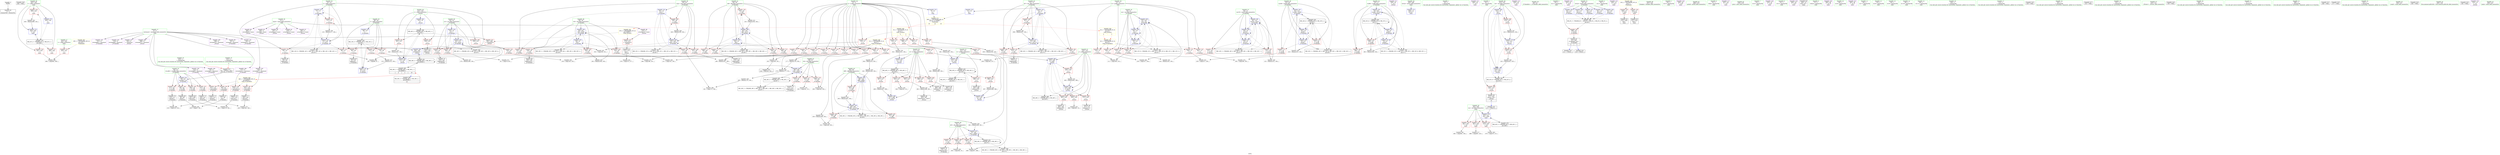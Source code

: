 digraph "SVFG" {
	label="SVFG";

	Node0x555adde5cdd0 [shape=record,color=grey,label="{NodeID: 0\nNullPtr}"];
	Node0x555adde5cdd0 -> Node0x555adde89360[style=solid];
	Node0x555addedfc20 [shape=record,color=black,label="{NodeID: 526\n494 = PHI()\n}"];
	Node0x555adde9da00 [shape=record,color=grey,label="{NodeID: 360\n464 = cmp(462, 463, )\n}"];
	Node0x555adde8b000 [shape=record,color=red,label="{NodeID: 194\n215\<--214\n\<--arrayidx63\n_Z7checkitc\n}"];
	Node0x555adde8b000 -> Node0x555adde89d50[style=solid];
	Node0x555adde87a10 [shape=record,color=purple,label="{NodeID: 111\n338\<--16\n\<--.str.1\n_Z3runv\n}"];
	Node0x555adde864f0 [shape=record,color=green,label="{NodeID: 28\n9\<--11\nn\<--n_field_insensitive\nGlob }"];
	Node0x555adde864f0 -> Node0x555adde8d3b0[style=solid];
	Node0x555adde864f0 -> Node0x555adde8d480[style=solid];
	Node0x555adde864f0 -> Node0x555adde8d550[style=solid];
	Node0x555adde864f0 -> Node0x555adde8d620[style=solid];
	Node0x555adde864f0 -> Node0x555adde8d6f0[style=solid];
	Node0x555adde864f0 -> Node0x555adde8d7c0[style=solid];
	Node0x555adde864f0 -> Node0x555adde8d890[style=solid];
	Node0x555adde864f0 -> Node0x555adde8d960[style=solid];
	Node0x555adde864f0 -> Node0x555adde8da30[style=solid];
	Node0x555adde864f0 -> Node0x555adde8db00[style=solid];
	Node0x555adde864f0 -> Node0x555adde8dbd0[style=solid];
	Node0x555adde864f0 -> Node0x555adde8dca0[style=solid];
	Node0x555adde864f0 -> Node0x555adde8dd70[style=solid];
	Node0x555adde864f0 -> Node0x555adde8de40[style=solid];
	Node0x555adde864f0 -> Node0x555adde8df10[style=solid];
	Node0x555adde864f0 -> Node0x555adde8dfe0[style=solid];
	Node0x555adde864f0 -> Node0x555adde8e0b0[style=solid];
	Node0x555adde864f0 -> Node0x555adde8c6c0[style=solid];
	Node0x555addec3690 [shape=record,color=yellow,style=double,label="{NodeID: 471\n66V_1 = ENCHI(MR_66V_0)\npts\{11 13 50000 \}\nFun[main]|{<s0>10|<s1>10|<s2>10}}"];
	Node0x555addec3690:s0 -> Node0x555addec1b10[style=dashed,color=red];
	Node0x555addec3690:s1 -> Node0x555addec1cd0[style=dashed,color=red];
	Node0x555addec3690:s2 -> Node0x555addec1e90[style=dashed,color=red];
	Node0x555adde924a0 [shape=record,color=black,label="{NodeID: 388\nMR_24V_2 = PHI(MR_24V_3, MR_24V_8, MR_24V_1, MR_24V_3, MR_24V_1, )\npts\{63 \}\n}"];
	Node0x555adde8c6c0 [shape=record,color=blue,label="{NodeID: 222\n9\<--10\nn\<--\nGlob }"];
	Node0x555adde8c6c0 -> Node0x555addec3690[style=dashed];
	Node0x555adde8e180 [shape=record,color=red,label="{NodeID: 139\n110\<--12\n\<--k\n_Z7checkitc\n}"];
	Node0x555adde8e180 -> Node0x555adde9d580[style=solid];
	Node0x555adde88d20 [shape=record,color=green,label="{NodeID: 56\n439\<--440\nretval\<--retval_field_insensitive\nmain\n}"];
	Node0x555adde88d20 -> Node0x555adde96dc0[style=solid];
	Node0x555adde9b180 [shape=record,color=grey,label="{NodeID: 333\n165 = Binary(164, 104, )\n}"];
	Node0x555adde9b180 -> Node0x555adde952f0[style=solid];
	Node0x555adde95be0 [shape=record,color=blue,label="{NodeID: 250\n68\<--245\ndiff\<--add81\n_Z7checkitc\n}"];
	Node0x555adde95be0 -> Node0x555adde902d0[style=dashed];
	Node0x555adde95be0 -> Node0x555adde903a0[style=dashed];
	Node0x555adde95be0 -> Node0x555adde90470[style=dashed];
	Node0x555adde95be0 -> Node0x555adde96260[style=dashed];
	Node0x555adde95be0 -> Node0x555adde92b80[style=dashed];
	Node0x555adde8f840 [shape=record,color=red,label="{NodeID: 167\n187\<--60\n\<--sum\n_Z7checkitc\n}"];
	Node0x555adde8f840 -> Node0x555adde9ed80[style=solid];
	Node0x555adde8a4a0 [shape=record,color=black,label="{NodeID: 84\n372\<--371\nidxprom13\<--\n_Z3runv\n}"];
	Node0x555adde55980 [shape=record,color=green,label="{NodeID: 1\n10\<--1\n\<--dummyObj\nCan only get source location for instruction, argument, global var or function.}"];
	Node0x555addedfcf0 [shape=record,color=black,label="{NodeID: 527\n43 = PHI(412, 419, )\n0th arg _Z7checkitc }"];
	Node0x555addedfcf0 -> Node0x555adde8c890[style=solid];
	Node0x555addec1e90 [shape=record,color=yellow,style=double,label="{NodeID: 444\n4V_1 = ENCHI(MR_4V_0)\npts\{13 \}\nFun[_Z3runv]|{<s0>4|<s1>5}}"];
	Node0x555addec1e90:s0 -> Node0x555addec2160[style=dashed,color=red];
	Node0x555addec1e90:s1 -> Node0x555addec2160[style=dashed,color=red];
	Node0x555adde9db80 [shape=record,color=grey,label="{NodeID: 361\n251 = cmp(248, 250, )\n}"];
	Node0x555adde8b0d0 [shape=record,color=red,label="{NodeID: 195\n278\<--277\n\<--arrayidx101\n_Z7checkitc\n}"];
	Node0x555adde8b0d0 -> Node0x555adde8a090[style=solid];
	Node0x555adde87ae0 [shape=record,color=purple,label="{NodeID: 112\n449\<--18\n\<--.str.2\nmain\n}"];
	Node0x555adde865f0 [shape=record,color=green,label="{NodeID: 29\n12\<--13\nk\<--k_field_insensitive\nGlob }"];
	Node0x555adde865f0 -> Node0x555adde8e180[style=solid];
	Node0x555adde865f0 -> Node0x555adde8e250[style=solid];
	Node0x555adde865f0 -> Node0x555adde8e320[style=solid];
	Node0x555adde865f0 -> Node0x555adde8e3f0[style=solid];
	Node0x555adde865f0 -> Node0x555adde8c790[style=solid];
	Node0x555adde929a0 [shape=record,color=black,label="{NodeID: 389\nMR_26V_2 = PHI(MR_26V_3, MR_26V_5, MR_26V_1, MR_26V_3, MR_26V_1, )\npts\{65 \}\n}"];
	Node0x555adde8c790 [shape=record,color=blue,label="{NodeID: 223\n12\<--10\nk\<--\nGlob }"];
	Node0x555adde8c790 -> Node0x555addec3690[style=dashed];
	Node0x555adde8e250 [shape=record,color=red,label="{NodeID: 140\n158\<--12\n\<--k\n_Z7checkitc\n}"];
	Node0x555adde8e250 -> Node0x555adde9e000[style=solid];
	Node0x555adde88df0 [shape=record,color=green,label="{NodeID: 57\n441\<--442\nt\<--t_field_insensitive\nmain\n}"];
	Node0x555adde88df0 -> Node0x555adde8c110[style=solid];
	Node0x555adde9b300 [shape=record,color=grey,label="{NodeID: 334\n408 = Binary(407, 398, )\n}"];
	Node0x555adde9b300 -> Node0x555adde96b50[style=solid];
	Node0x555adde95cb0 [shape=record,color=blue,label="{NodeID: 251\n70\<--10\ncur86\<--\n_Z7checkitc\n}"];
	Node0x555adde95cb0 -> Node0x555adde90540[style=dashed];
	Node0x555adde95cb0 -> Node0x555adde95cb0[style=dashed];
	Node0x555adde95cb0 -> Node0x555adde95f20[style=dashed];
	Node0x555adde95cb0 -> Node0x555adde95ff0[style=dashed];
	Node0x555adde95cb0 -> Node0x555addeb2550[style=dashed];
	Node0x555adde95cb0 -> Node0x555addebe130[style=dashed];
	Node0x555adde8f910 [shape=record,color=red,label="{NodeID: 168\n197\<--60\n\<--sum\n_Z7checkitc\n}"];
	Node0x555adde8f910 -> Node0x555adde9c500[style=solid];
	Node0x555adde8a570 [shape=record,color=black,label="{NodeID: 85\n375\<--374\nconv\<--\n_Z3runv\n}"];
	Node0x555adde8a570 -> Node0x555adde9d100[style=solid];
	Node0x555adde55010 [shape=record,color=green,label="{NodeID: 2\n14\<--1\n.str\<--dummyObj\nGlob }"];
	Node0x555adde9dd00 [shape=record,color=grey,label="{NodeID: 362\n482 = cmp(481, 104, )\n}"];
	Node0x555adde8b1a0 [shape=record,color=red,label="{NodeID: 196\n414\<--313\n\<--ret\n_Z3runv\n}"];
	Node0x555adde8b1a0 -> Node0x555adde9c680[style=solid];
	Node0x555adde87bb0 [shape=record,color=purple,label="{NodeID: 113\n450\<--20\n\<--.str.3\nmain\n}"];
	Node0x555adde866f0 [shape=record,color=green,label="{NodeID: 30\n40\<--41\n_Z7checkitc\<--_Z7checkitc_field_insensitive\n}"];
	Node0x555adde92a90 [shape=record,color=black,label="{NodeID: 390\nMR_28V_2 = PHI(MR_28V_3, MR_28V_5, MR_28V_1, MR_28V_3, MR_28V_1, )\npts\{67 \}\n}"];
	Node0x555adde8c890 [shape=record,color=blue,label="{NodeID: 224\n46\<--43\nch.addr\<--ch\n_Z7checkitc\n}"];
	Node0x555adde8c890 -> Node0x555adde8e730[style=dashed];
	Node0x555adde8c890 -> Node0x555adde8e800[style=dashed];
	Node0x555adde8c890 -> Node0x555adde8e8d0[style=dashed];
	Node0x555adde8c890 -> Node0x555adde8e9a0[style=dashed];
	Node0x555adde8e320 [shape=record,color=red,label="{NodeID: 141\n228\<--12\n\<--k\n_Z7checkitc\n}"];
	Node0x555adde8e320 -> Node0x555adde9cc80[style=solid];
	Node0x555adde88ec0 [shape=record,color=green,label="{NodeID: 58\n443\<--444\ni\<--i_field_insensitive\nmain\n}"];
	Node0x555adde88ec0 -> Node0x555adde8c1e0[style=solid];
	Node0x555adde88ec0 -> Node0x555adde8c2b0[style=solid];
	Node0x555adde88ec0 -> Node0x555adde8c380[style=solid];
	Node0x555adde88ec0 -> Node0x555adde96e90[style=solid];
	Node0x555adde88ec0 -> Node0x555adde97030[style=solid];
	Node0x555adde9b480 [shape=record,color=grey,label="{NodeID: 335\n500 = Binary(499, 104, )\n}"];
	Node0x555adde9b480 -> Node0x555adde97030[style=solid];
	Node0x555adde95d80 [shape=record,color=blue,label="{NodeID: 252\n72\<--10\ni87\<--\n_Z7checkitc\n}"];
	Node0x555adde95d80 -> Node0x555adde906e0[style=dashed];
	Node0x555adde95d80 -> Node0x555adde907b0[style=dashed];
	Node0x555adde95d80 -> Node0x555adde90880[style=dashed];
	Node0x555adde95d80 -> Node0x555adde90950[style=dashed];
	Node0x555adde95d80 -> Node0x555adde95d80[style=dashed];
	Node0x555adde95d80 -> Node0x555adde96190[style=dashed];
	Node0x555adde95d80 -> Node0x555addeb2a20[style=dashed];
	Node0x555adde8f9e0 [shape=record,color=red,label="{NodeID: 169\n239\<--60\n\<--sum\n_Z7checkitc\n}"];
	Node0x555adde8f9e0 -> Node0x555adde9a700[style=solid];
	Node0x555adde8a640 [shape=record,color=black,label="{NodeID: 86\n380\<--379\nidxprom16\<--\n_Z3runv\n}"];
	Node0x555adde6b6b0 [shape=record,color=green,label="{NodeID: 3\n16\<--1\n.str.1\<--dummyObj\nGlob }"];
	Node0x555addec2050 [shape=record,color=yellow,style=double,label="{NodeID: 446\n2V_1 = ENCHI(MR_2V_0)\npts\{11 \}\nFun[_Z7checkitc]}"];
	Node0x555addec2050 -> Node0x555adde8d3b0[style=dashed];
	Node0x555addec2050 -> Node0x555adde8d480[style=dashed];
	Node0x555addec2050 -> Node0x555adde8d550[style=dashed];
	Node0x555addec2050 -> Node0x555adde8d620[style=dashed];
	Node0x555addec2050 -> Node0x555adde8d6f0[style=dashed];
	Node0x555addec2050 -> Node0x555adde8d7c0[style=dashed];
	Node0x555addec2050 -> Node0x555adde8d890[style=dashed];
	Node0x555addec2050 -> Node0x555adde8d960[style=dashed];
	Node0x555addec2050 -> Node0x555adde8da30[style=dashed];
	Node0x555addec2050 -> Node0x555adde8db00[style=dashed];
	Node0x555addec2050 -> Node0x555adde8dbd0[style=dashed];
	Node0x555addec2050 -> Node0x555adde8dca0[style=dashed];
	Node0x555adde9de80 [shape=record,color=grey,label="{NodeID: 363\n474 = cmp(473, 10, )\n}"];
	Node0x555adde8b270 [shape=record,color=red,label="{NodeID: 197\n421\<--313\n\<--ret\n_Z3runv\n}"];
	Node0x555adde8b270 -> Node0x555adde9c800[style=solid];
	Node0x555adde87c80 [shape=record,color=purple,label="{NodeID: 114\n455\<--23\n\<--.str.4\nmain\n}"];
	Node0x555adde867f0 [shape=record,color=green,label="{NodeID: 31\n44\<--45\nretval\<--retval_field_insensitive\n_Z7checkitc\n}"];
	Node0x555adde867f0 -> Node0x555adde8e660[style=solid];
	Node0x555adde867f0 -> Node0x555adde8cd70[style=solid];
	Node0x555adde867f0 -> Node0x555adde95220[style=solid];
	Node0x555adde867f0 -> Node0x555adde95970[style=solid];
	Node0x555adde867f0 -> Node0x555adde960c0[style=solid];
	Node0x555adde867f0 -> Node0x555adde96330[style=solid];
	Node0x555adde92b80 [shape=record,color=black,label="{NodeID: 391\nMR_30V_2 = PHI(MR_30V_4, MR_30V_1, MR_30V_1, MR_30V_4, MR_30V_1, )\npts\{69 \}\n}"];
	Node0x555adde8c960 [shape=record,color=blue,label="{NodeID: 225\n48\<--10\ni\<--\n_Z7checkitc\n}"];
	Node0x555adde8c960 -> Node0x555addeb5c20[style=dashed];
	Node0x555adde8e3f0 [shape=record,color=red,label="{NodeID: 142\n291\<--12\n\<--k\n_Z7checkitc\n}"];
	Node0x555adde8e3f0 -> Node0x555adde9ef00[style=solid];
	Node0x555adde88f90 [shape=record,color=green,label="{NodeID: 59\n445\<--446\nres\<--res_field_insensitive\nmain\n}"];
	Node0x555adde88f90 -> Node0x555adde8c450[style=solid];
	Node0x555adde88f90 -> Node0x555adde8c520[style=solid];
	Node0x555adde88f90 -> Node0x555adde8c5f0[style=solid];
	Node0x555adde88f90 -> Node0x555adde96f60[style=solid];
	Node0x555adde9b600 [shape=record,color=grey,label="{NodeID: 336\n222 = Binary(221, 104, )\n}"];
	Node0x555adde9b600 -> Node0x555adde957d0[style=solid];
	Node0x555adde95e50 [shape=record,color=blue,label="{NodeID: 253\n74\<--262\nj91\<--add92\n_Z7checkitc\n}"];
	Node0x555adde95e50 -> Node0x555adde90a20[style=dashed];
	Node0x555adde95e50 -> Node0x555adde90af0[style=dashed];
	Node0x555adde95e50 -> Node0x555adde90bc0[style=dashed];
	Node0x555adde95e50 -> Node0x555adde95e50[style=dashed];
	Node0x555adde95e50 -> Node0x555addeb2f20[style=dashed];
	Node0x555adde95e50 -> Node0x555addec0430[style=dashed];
	Node0x555adde8fab0 [shape=record,color=red,label="{NodeID: 170\n221\<--62\n\<--cur48\n_Z7checkitc\n}"];
	Node0x555adde8fab0 -> Node0x555adde9b600[style=solid];
	Node0x555adde8a710 [shape=record,color=black,label="{NodeID: 87\n383\<--382\nidxprom18\<--\n_Z3runv\n}"];
	Node0x555adde6be90 [shape=record,color=green,label="{NodeID: 4\n18\<--1\n.str.2\<--dummyObj\nGlob }"];
	Node0x555addec2160 [shape=record,color=yellow,style=double,label="{NodeID: 447\n4V_1 = ENCHI(MR_4V_0)\npts\{13 \}\nFun[_Z7checkitc]}"];
	Node0x555addec2160 -> Node0x555adde8e180[style=dashed];
	Node0x555addec2160 -> Node0x555adde8e250[style=dashed];
	Node0x555addec2160 -> Node0x555adde8e320[style=dashed];
	Node0x555addec2160 -> Node0x555adde8e3f0[style=dashed];
	Node0x555adde9e000 [shape=record,color=grey,label="{NodeID: 364\n159 = cmp(157, 158, )\n}"];
	Node0x555adde8b340 [shape=record,color=red,label="{NodeID: 198\n426\<--313\n\<--ret\n_Z3runv\n}"];
	Node0x555adde8b340 -> Node0x555adde8a980[style=solid];
	Node0x555adde8ce80 [shape=record,color=purple,label="{NodeID: 115\n456\<--25\n\<--.str.5\nmain\n}"];
	Node0x555adde868c0 [shape=record,color=green,label="{NodeID: 32\n46\<--47\nch.addr\<--ch.addr_field_insensitive\n_Z7checkitc\n}"];
	Node0x555adde868c0 -> Node0x555adde8e730[style=solid];
	Node0x555adde868c0 -> Node0x555adde8e800[style=solid];
	Node0x555adde868c0 -> Node0x555adde8e8d0[style=solid];
	Node0x555adde868c0 -> Node0x555adde8e9a0[style=solid];
	Node0x555adde868c0 -> Node0x555adde8c890[style=solid];
	Node0x555addeb2550 [shape=record,color=black,label="{NodeID: 392\nMR_32V_2 = PHI(MR_32V_3, MR_32V_1, MR_32V_1, MR_32V_8, MR_32V_1, )\npts\{71 \}\n}"];
	Node0x555adde8ca30 [shape=record,color=blue,label="{NodeID: 226\n50\<--10\ncur\<--\n_Z7checkitc\n}"];
	Node0x555adde8ca30 -> Node0x555adde8ece0[style=dashed];
	Node0x555adde8ca30 -> Node0x555adde8ca30[style=dashed];
	Node0x555adde8ca30 -> Node0x555adde8cbd0[style=dashed];
	Node0x555adde8ca30 -> Node0x555adde8cca0[style=dashed];
	Node0x555adde8ca30 -> Node0x555addead320[style=dashed];
	Node0x555adde8e4c0 [shape=record,color=red,label="{NodeID: 143\n448\<--22\n\<--stdin\nmain\n}"];
	Node0x555adde8e4c0 -> Node0x555adde8aa50[style=solid];
	Node0x555adde89060 [shape=record,color=green,label="{NodeID: 60\n452\<--453\nfreopen\<--freopen_field_insensitive\n}"];
	Node0x555addebb120 [shape=record,color=black,label="{NodeID: 420\nMR_24V_6 = PHI(MR_24V_8, MR_24V_5, )\npts\{63 \}\n}"];
	Node0x555addebb120 -> Node0x555adde8fab0[style=dashed];
	Node0x555addebb120 -> Node0x555adde95560[style=dashed];
	Node0x555addebb120 -> Node0x555adde957d0[style=dashed];
	Node0x555addebb120 -> Node0x555adde958a0[style=dashed];
	Node0x555addebb120 -> Node0x555adde924a0[style=dashed];
	Node0x555addebb120 -> Node0x555addebb120[style=dashed];
	Node0x555adde9b780 [shape=record,color=grey,label="{NodeID: 337\n170 = Binary(169, 104, )\n}"];
	Node0x555adde9b780 -> Node0x555adde953c0[style=solid];
	Node0x555adde95f20 [shape=record,color=blue,label="{NodeID: 254\n70\<--285\ncur86\<--inc106\n_Z7checkitc\n}"];
	Node0x555adde95f20 -> Node0x555adde90610[style=dashed];
	Node0x555adde95f20 -> Node0x555addeb2550[style=dashed];
	Node0x555adde95f20 -> Node0x555addebe130[style=dashed];
	Node0x555adde8fb80 [shape=record,color=red,label="{NodeID: 171\n227\<--62\n\<--cur48\n_Z7checkitc\n}"];
	Node0x555adde8fb80 -> Node0x555adde9cc80[style=solid];
	Node0x555adde8a7e0 [shape=record,color=black,label="{NodeID: 88\n387\<--386\nidxprom20\<--\n_Z3runv\n}"];
	Node0x555adde6bf20 [shape=record,color=green,label="{NodeID: 5\n20\<--1\n.str.3\<--dummyObj\nGlob }"];
	Node0x555adde9e180 [shape=record,color=grey,label="{NodeID: 365\n206 = cmp(204, 205, )\n}"];
	Node0x555adde8b410 [shape=record,color=red,label="{NodeID: 199\n330\<--315\n\<--i\n_Z3runv\n}"];
	Node0x555adde8b410 -> Node0x555adde9e480[style=solid];
	Node0x555adde8cf10 [shape=record,color=purple,label="{NodeID: 116\n458\<--28\n\<--.str.6\nmain\n}"];
	Node0x555adde86990 [shape=record,color=green,label="{NodeID: 33\n48\<--49\ni\<--i_field_insensitive\n_Z7checkitc\n}"];
	Node0x555adde86990 -> Node0x555adde8ea70[style=solid];
	Node0x555adde86990 -> Node0x555adde8eb40[style=solid];
	Node0x555adde86990 -> Node0x555adde8ec10[style=solid];
	Node0x555adde86990 -> Node0x555adde8c960[style=solid];
	Node0x555adde86990 -> Node0x555adde94d40[style=solid];
	Node0x555addeb2a20 [shape=record,color=black,label="{NodeID: 393\nMR_34V_2 = PHI(MR_34V_3, MR_34V_1, MR_34V_1, MR_34V_5, MR_34V_1, )\npts\{73 \}\n}"];
	Node0x555adde8cb00 [shape=record,color=blue,label="{NodeID: 227\n52\<--10\nj\<--\n_Z7checkitc\n}"];
	Node0x555adde8cb00 -> Node0x555adde8ee80[style=dashed];
	Node0x555adde8cb00 -> Node0x555adde8ef50[style=dashed];
	Node0x555adde8cb00 -> Node0x555adde8f020[style=dashed];
	Node0x555adde8cb00 -> Node0x555adde8cb00[style=dashed];
	Node0x555adde8cb00 -> Node0x555adde94cb0[style=dashed];
	Node0x555adde8cb00 -> Node0x555addead820[style=dashed];
	Node0x555adde8e590 [shape=record,color=red,label="{NodeID: 144\n454\<--27\n\<--stdout\nmain\n}"];
	Node0x555adde8e590 -> Node0x555adde8ab20[style=solid];
	Node0x555adde89160 [shape=record,color=green,label="{NodeID: 61\n469\<--470\nprintf\<--printf_field_insensitive\n}"];
	Node0x555adde9b900 [shape=record,color=grey,label="{NodeID: 338\n285 = Binary(284, 104, )\n}"];
	Node0x555adde9b900 -> Node0x555adde95f20[style=solid];
	Node0x555adde95ff0 [shape=record,color=blue,label="{NodeID: 255\n70\<--10\ncur86\<--\n_Z7checkitc\n}"];
	Node0x555adde95ff0 -> Node0x555adde90610[style=dashed];
	Node0x555adde95ff0 -> Node0x555addeb2550[style=dashed];
	Node0x555adde95ff0 -> Node0x555addebe130[style=dashed];
	Node0x555adde8fc50 [shape=record,color=red,label="{NodeID: 172\n186\<--64\n\<--i49\n_Z7checkitc\n}"];
	Node0x555adde8fc50 -> Node0x555adde9ed80[style=solid];
	Node0x555adde8a8b0 [shape=record,color=black,label="{NodeID: 89\n393\<--392\nidxprom24\<--sub23\n_Z3runv\n}"];
	Node0x555adde85740 [shape=record,color=green,label="{NodeID: 6\n22\<--1\nstdin\<--dummyObj\nGlob }"];
	Node0x555adde9e300 [shape=record,color=grey,label="{NodeID: 366\n219 = cmp(216, 218, )\n}"];
	Node0x555adde8b4e0 [shape=record,color=red,label="{NodeID: 200\n334\<--315\n\<--i\n_Z3runv\n}"];
	Node0x555adde8b4e0 -> Node0x555adde8a300[style=solid];
	Node0x555adde8cfa0 [shape=record,color=purple,label="{NodeID: 117\n467\<--30\n\<--.str.7\nmain\n}"];
	Node0x555adde86a60 [shape=record,color=green,label="{NodeID: 34\n50\<--51\ncur\<--cur_field_insensitive\n_Z7checkitc\n}"];
	Node0x555adde86a60 -> Node0x555adde8ece0[style=solid];
	Node0x555adde86a60 -> Node0x555adde8edb0[style=solid];
	Node0x555adde86a60 -> Node0x555adde8ca30[style=solid];
	Node0x555adde86a60 -> Node0x555adde8cbd0[style=solid];
	Node0x555adde86a60 -> Node0x555adde8cca0[style=solid];
	Node0x555addeb2f20 [shape=record,color=black,label="{NodeID: 394\nMR_36V_2 = PHI(MR_36V_3, MR_36V_1, MR_36V_1, MR_36V_5, MR_36V_1, )\npts\{75 \}\n}"];
	Node0x555adde8cbd0 [shape=record,color=blue,label="{NodeID: 228\n50\<--103\ncur\<--inc\n_Z7checkitc\n}"];
	Node0x555adde8cbd0 -> Node0x555adde8ece0[style=dashed];
	Node0x555adde8cbd0 -> Node0x555adde8edb0[style=dashed];
	Node0x555adde8cbd0 -> Node0x555adde8ca30[style=dashed];
	Node0x555adde8cbd0 -> Node0x555adde8cbd0[style=dashed];
	Node0x555adde8cbd0 -> Node0x555adde8cca0[style=dashed];
	Node0x555adde8cbd0 -> Node0x555addead320[style=dashed];
	Node0x555adde8e660 [shape=record,color=red,label="{NodeID: 145\n308\<--44\n\<--retval\n_Z7checkitc\n}"];
	Node0x555adde8e660 -> Node0x555adde8a230[style=solid];
	Node0x555adde89260 [shape=record,color=green,label="{NodeID: 62\n478\<--479\nputs\<--puts_field_insensitive\n}"];
	Node0x555adde9ba80 [shape=record,color=grey,label="{NodeID: 339\n180 = Binary(179, 104, )\n}"];
	Node0x555adde9ba80 -> Node0x555adde9e600[style=solid];
	Node0x555adde960c0 [shape=record,color=blue,label="{NodeID: 256\n44\<--114\nretval\<--\n_Z7checkitc\n}"];
	Node0x555adde960c0 -> Node0x555addeace20[style=dashed];
	Node0x555adde8fd20 [shape=record,color=red,label="{NodeID: 173\n190\<--64\n\<--i49\n_Z7checkitc\n}"];
	Node0x555adde8fd20 -> Node0x555adde9f080[style=solid];
	Node0x555adde8a980 [shape=record,color=black,label="{NodeID: 90\n312\<--426\n_Z3runv_ret\<--\n_Z3runv\n|{<s0>10}}"];
	Node0x555adde8a980:s0 -> Node0x555addedf7b0[style=solid,color=blue];
	Node0x555adde857d0 [shape=record,color=green,label="{NodeID: 7\n23\<--1\n.str.4\<--dummyObj\nGlob }"];
	Node0x555adde9e480 [shape=record,color=grey,label="{NodeID: 367\n332 = cmp(330, 331, )\n}"];
	Node0x555adde8b5b0 [shape=record,color=red,label="{NodeID: 201\n341\<--315\n\<--i\n_Z3runv\n}"];
	Node0x555adde8b5b0 -> Node0x555adde9a580[style=solid];
	Node0x555adde8d070 [shape=record,color=purple,label="{NodeID: 118\n476\<--32\n\<--.str.8\nmain\n}"];
	Node0x555adde86b30 [shape=record,color=green,label="{NodeID: 35\n52\<--53\nj\<--j_field_insensitive\n_Z7checkitc\n}"];
	Node0x555adde86b30 -> Node0x555adde8ee80[style=solid];
	Node0x555adde86b30 -> Node0x555adde8ef50[style=solid];
	Node0x555adde86b30 -> Node0x555adde8f020[style=solid];
	Node0x555adde86b30 -> Node0x555adde8cb00[style=solid];
	Node0x555adde86b30 -> Node0x555adde94cb0[style=solid];
	Node0x555addeb3420 [shape=record,color=black,label="{NodeID: 395\nMR_42V_6 = PHI(MR_42V_5, MR_42V_4, )\npts\{314 \}\n}"];
	Node0x555addeb3420 -> Node0x555adde8b340[style=dashed];
	Node0x555adde8cca0 [shape=record,color=blue,label="{NodeID: 229\n50\<--10\ncur\<--\n_Z7checkitc\n}"];
	Node0x555adde8cca0 -> Node0x555adde8ece0[style=dashed];
	Node0x555adde8cca0 -> Node0x555adde8edb0[style=dashed];
	Node0x555adde8cca0 -> Node0x555adde8ca30[style=dashed];
	Node0x555adde8cca0 -> Node0x555adde8cbd0[style=dashed];
	Node0x555adde8cca0 -> Node0x555adde8cca0[style=dashed];
	Node0x555adde8cca0 -> Node0x555addead320[style=dashed];
	Node0x555adde8e730 [shape=record,color=red,label="{NodeID: 146\n98\<--46\n\<--ch.addr\n_Z7checkitc\n}"];
	Node0x555adde8e730 -> Node0x555adde897a0[style=solid];
	Node0x555adde89360 [shape=record,color=black,label="{NodeID: 63\n2\<--3\ndummyVal\<--dummyVal\n}"];
	Node0x555adde9bc00 [shape=record,color=grey,label="{NodeID: 340\n152 = Binary(151, 104, )\n}"];
	Node0x555adde9bc00 -> Node0x555adde95080[style=solid];
	Node0x555adde96190 [shape=record,color=blue,label="{NodeID: 257\n72\<--298\ni87\<--inc113\n_Z7checkitc\n}"];
	Node0x555adde96190 -> Node0x555adde906e0[style=dashed];
	Node0x555adde96190 -> Node0x555adde907b0[style=dashed];
	Node0x555adde96190 -> Node0x555adde90880[style=dashed];
	Node0x555adde96190 -> Node0x555adde90950[style=dashed];
	Node0x555adde96190 -> Node0x555adde95d80[style=dashed];
	Node0x555adde96190 -> Node0x555adde96190[style=dashed];
	Node0x555adde96190 -> Node0x555addeb2a20[style=dashed];
	Node0x555adde8fdf0 [shape=record,color=red,label="{NodeID: 174\n198\<--64\n\<--i49\n_Z7checkitc\n}"];
	Node0x555adde8fdf0 -> Node0x555adde9c500[style=solid];
	Node0x555adde8aa50 [shape=record,color=black,label="{NodeID: 91\n451\<--448\ncall\<--\nmain\n}"];
	Node0x555adde85860 [shape=record,color=green,label="{NodeID: 8\n25\<--1\n.str.5\<--dummyObj\nGlob }"];
	Node0x555adde9e600 [shape=record,color=grey,label="{NodeID: 368\n181 = cmp(175, 180, )\n}"];
	Node0x555adde8b680 [shape=record,color=red,label="{NodeID: 202\n355\<--317\n\<--i2\n_Z3runv\n}"];
	Node0x555adde8b680 -> Node0x555adde9d400[style=solid];
	Node0x555adde8d140 [shape=record,color=purple,label="{NodeID: 119\n484\<--34\n\<--.str.9\nmain\n}"];
	Node0x555adde86c00 [shape=record,color=green,label="{NodeID: 36\n54\<--55\nj15\<--j15_field_insensitive\n_Z7checkitc\n}"];
	Node0x555adde86c00 -> Node0x555adde8f0f0[style=solid];
	Node0x555adde86c00 -> Node0x555adde8f1c0[style=solid];
	Node0x555adde86c00 -> Node0x555adde8f290[style=solid];
	Node0x555adde86c00 -> Node0x555adde94e10[style=solid];
	Node0x555adde86c00 -> Node0x555adde953c0[style=solid];
	Node0x555addeb3920 [shape=record,color=black,label="{NodeID: 396\nMR_44V_3 = PHI(MR_44V_4, MR_44V_2, )\npts\{316 \}\n}"];
	Node0x555addeb3920 -> Node0x555adde8b410[style=dashed];
	Node0x555addeb3920 -> Node0x555adde8b4e0[style=dashed];
	Node0x555addeb3920 -> Node0x555adde8b5b0[style=dashed];
	Node0x555addeb3920 -> Node0x555adde965a0[style=dashed];
	Node0x555adde8cd70 [shape=record,color=blue,label="{NodeID: 230\n44\<--114\nretval\<--\n_Z7checkitc\n}"];
	Node0x555adde8cd70 -> Node0x555addeace20[style=dashed];
	Node0x555adde8e800 [shape=record,color=red,label="{NodeID: 147\n147\<--46\n\<--ch.addr\n_Z7checkitc\n}"];
	Node0x555adde8e800 -> Node0x555adde89ae0[style=solid];
	Node0x555adde89460 [shape=record,color=black,label="{NodeID: 64\n438\<--10\nmain_ret\<--\nmain\n}"];
	Node0x555adde9bd80 [shape=record,color=grey,label="{NodeID: 341\n392 = Binary(390, 391, )\n}"];
	Node0x555adde9bd80 -> Node0x555adde8a8b0[style=solid];
	Node0x555adde96260 [shape=record,color=blue,label="{NodeID: 258\n68\<--303\ndiff\<--inc116\n_Z7checkitc\n}"];
	Node0x555adde96260 -> Node0x555adde902d0[style=dashed];
	Node0x555adde96260 -> Node0x555adde903a0[style=dashed];
	Node0x555adde96260 -> Node0x555adde90470[style=dashed];
	Node0x555adde96260 -> Node0x555adde96260[style=dashed];
	Node0x555adde96260 -> Node0x555adde92b80[style=dashed];
	Node0x555adde8fec0 [shape=record,color=red,label="{NodeID: 175\n209\<--64\n\<--i49\n_Z7checkitc\n}"];
	Node0x555adde8fec0 -> Node0x555adde89bb0[style=solid];
	Node0x555adde8ab20 [shape=record,color=black,label="{NodeID: 92\n457\<--454\ncall1\<--\nmain\n}"];
	Node0x555adde858f0 [shape=record,color=green,label="{NodeID: 9\n27\<--1\nstdout\<--dummyObj\nGlob }"];
	Node0x555adde9e780 [shape=record,color=grey,label="{NodeID: 369\n88 = cmp(86, 87, )\n}"];
	Node0x555adde8b750 [shape=record,color=red,label="{NodeID: 203\n368\<--317\n\<--i2\n_Z3runv\n}"];
	Node0x555adde8b750 -> Node0x555adde8a3d0[style=solid];
	Node0x555adde8d210 [shape=record,color=purple,label="{NodeID: 120\n490\<--36\n\<--.str.10\nmain\n}"];
	Node0x555adde86cd0 [shape=record,color=green,label="{NodeID: 37\n56\<--57\ncur19\<--cur19_field_insensitive\n_Z7checkitc\n}"];
	Node0x555adde86cd0 -> Node0x555adde8f360[style=solid];
	Node0x555adde86cd0 -> Node0x555adde8f430[style=solid];
	Node0x555adde86cd0 -> Node0x555adde94ee0[style=solid];
	Node0x555adde86cd0 -> Node0x555adde95080[style=solid];
	Node0x555adde86cd0 -> Node0x555adde95150[style=solid];
	Node0x555addeb3e20 [shape=record,color=black,label="{NodeID: 397\nMR_46V_3 = PHI(MR_46V_4, MR_46V_2, )\npts\{318 \}\n}"];
	Node0x555addeb3e20 -> Node0x555adde8b680[style=dashed];
	Node0x555addeb3e20 -> Node0x555adde8b750[style=dashed];
	Node0x555addeb3e20 -> Node0x555adde8b820[style=dashed];
	Node0x555addeb3e20 -> Node0x555adde8b8f0[style=dashed];
	Node0x555addeb3e20 -> Node0x555adde8b9c0[style=dashed];
	Node0x555addeb3e20 -> Node0x555adde96b50[style=dashed];
	Node0x555adde94cb0 [shape=record,color=blue,label="{NodeID: 231\n52\<--118\nj\<--inc11\n_Z7checkitc\n}"];
	Node0x555adde94cb0 -> Node0x555adde8ee80[style=dashed];
	Node0x555adde94cb0 -> Node0x555adde8ef50[style=dashed];
	Node0x555adde94cb0 -> Node0x555adde8f020[style=dashed];
	Node0x555adde94cb0 -> Node0x555adde8cb00[style=dashed];
	Node0x555adde94cb0 -> Node0x555adde94cb0[style=dashed];
	Node0x555adde94cb0 -> Node0x555addead820[style=dashed];
	Node0x555adde8e8d0 [shape=record,color=red,label="{NodeID: 148\n217\<--46\n\<--ch.addr\n_Z7checkitc\n}"];
	Node0x555adde8e8d0 -> Node0x555adde89e20[style=solid];
	Node0x555adde89530 [shape=record,color=black,label="{NodeID: 65\n91\<--90\nidxprom\<--\n_Z7checkitc\n}"];
	Node0x555adde9bf00 [shape=record,color=grey,label="{NodeID: 342\n177 = Binary(176, 104, )\n}"];
	Node0x555adde9bf00 -> Node0x555adde9c200[style=solid];
	Node0x555adde96330 [shape=record,color=blue,label="{NodeID: 259\n44\<--195\nretval\<--\n_Z7checkitc\n}"];
	Node0x555adde96330 -> Node0x555addeace20[style=dashed];
	Node0x555adde8ff90 [shape=record,color=red,label="{NodeID: 176\n234\<--64\n\<--i49\n_Z7checkitc\n}"];
	Node0x555adde8ff90 -> Node0x555adde99f80[style=solid];
	Node0x555adde8abf0 [shape=record,color=purple,label="{NodeID: 93\n336\<--4\narrayidx\<--maze\n_Z3runv\n}"];
	Node0x555adde85980 [shape=record,color=green,label="{NodeID: 10\n28\<--1\n.str.6\<--dummyObj\nGlob }"];
	Node0x555adde9e900 [shape=record,color=grey,label="{NodeID: 370\n269 = cmp(267, 268, )\n}"];
	Node0x555adde8b820 [shape=record,color=red,label="{NodeID: 204\n379\<--317\n\<--i2\n_Z3runv\n}"];
	Node0x555adde8b820 -> Node0x555adde8a640[style=solid];
	Node0x555adde8d2e0 [shape=record,color=purple,label="{NodeID: 121\n493\<--38\n\<--.str.11\nmain\n}"];
	Node0x555adde86da0 [shape=record,color=green,label="{NodeID: 38\n58\<--59\ni20\<--i20_field_insensitive\n_Z7checkitc\n}"];
	Node0x555adde86da0 -> Node0x555adde8f500[style=solid];
	Node0x555adde86da0 -> Node0x555adde8f5d0[style=solid];
	Node0x555adde86da0 -> Node0x555adde8f6a0[style=solid];
	Node0x555adde86da0 -> Node0x555adde94fb0[style=solid];
	Node0x555adde86da0 -> Node0x555adde952f0[style=solid];
	Node0x555addeb4320 [shape=record,color=black,label="{NodeID: 398\nMR_48V_2 = PHI(MR_48V_4, MR_48V_1, )\npts\{320 \}\n}"];
	Node0x555addeb4320 -> Node0x555adde96740[style=dashed];
	Node0x555adde94d40 [shape=record,color=blue,label="{NodeID: 232\n48\<--123\ni\<--inc13\n_Z7checkitc\n}"];
	Node0x555adde94d40 -> Node0x555addeb5c20[style=dashed];
	Node0x555adde8e9a0 [shape=record,color=red,label="{NodeID: 149\n280\<--46\n\<--ch.addr\n_Z7checkitc\n}"];
	Node0x555adde8e9a0 -> Node0x555adde8a160[style=solid];
	Node0x555adde89600 [shape=record,color=black,label="{NodeID: 66\n94\<--93\nidxprom4\<--\n_Z7checkitc\n}"];
	Node0x555adde9c080 [shape=record,color=grey,label="{NodeID: 343\n390 = Binary(389, 104, )\n}"];
	Node0x555adde9c080 -> Node0x555adde9bd80[style=solid];
	Node0x555adde96400 [shape=record,color=blue,label="{NodeID: 260\n313\<--10\nret\<--\n_Z3runv\n}"];
	Node0x555adde96400 -> Node0x555adde8b1a0[style=dashed];
	Node0x555adde96400 -> Node0x555adde8b270[style=dashed];
	Node0x555adde96400 -> Node0x555adde96c20[style=dashed];
	Node0x555adde96400 -> Node0x555adde96cf0[style=dashed];
	Node0x555adde96400 -> Node0x555addeb3420[style=dashed];
	Node0x555adde90060 [shape=record,color=red,label="{NodeID: 177\n201\<--66\n\<--j54\n_Z7checkitc\n}"];
	Node0x555adde90060 -> Node0x555adde9f200[style=solid];
	Node0x555adde8acc0 [shape=record,color=purple,label="{NodeID: 94\n337\<--4\narraydecay\<--maze\n_Z3runv\n}"];
	Node0x555adde85a10 [shape=record,color=green,label="{NodeID: 11\n30\<--1\n.str.7\<--dummyObj\nGlob }"];
	Node0x555adde9ea80 [shape=record,color=grey,label="{NodeID: 371\n81 = cmp(79, 80, )\n}"];
	Node0x555adde8b8f0 [shape=record,color=red,label="{NodeID: 205\n391\<--317\n\<--i2\n_Z3runv\n}"];
	Node0x555adde8b8f0 -> Node0x555adde9bd80[style=solid];
	Node0x555adde8d3b0 [shape=record,color=red,label="{NodeID: 122\n80\<--9\n\<--n\n_Z7checkitc\n}"];
	Node0x555adde8d3b0 -> Node0x555adde9ea80[style=solid];
	Node0x555adde86e70 [shape=record,color=green,label="{NodeID: 39\n60\<--61\nsum\<--sum_field_insensitive\n_Z7checkitc\n}"];
	Node0x555adde86e70 -> Node0x555adde8f770[style=solid];
	Node0x555adde86e70 -> Node0x555adde8f840[style=solid];
	Node0x555adde86e70 -> Node0x555adde8f910[style=solid];
	Node0x555adde86e70 -> Node0x555adde8f9e0[style=solid];
	Node0x555adde86e70 -> Node0x555adde95490[style=solid];
	Node0x555adde86e70 -> Node0x555adde95b10[style=solid];
	Node0x555addeb4820 [shape=record,color=black,label="{NodeID: 399\nMR_50V_2 = PHI(MR_50V_4, MR_50V_1, )\npts\{322 \}\n}"];
	Node0x555addeb4820 -> Node0x555adde96810[style=dashed];
	Node0x555adde993e0 [shape=record,color=black,label="{NodeID: 316\n194 = PHI(195, 192, )\n}"];
	Node0x555adde94e10 [shape=record,color=blue,label="{NodeID: 233\n54\<--10\nj15\<--\n_Z7checkitc\n}"];
	Node0x555adde94e10 -> Node0x555adde8f0f0[style=dashed];
	Node0x555adde94e10 -> Node0x555adde8f1c0[style=dashed];
	Node0x555adde94e10 -> Node0x555adde8f290[style=dashed];
	Node0x555adde94e10 -> Node0x555adde953c0[style=dashed];
	Node0x555adde94e10 -> Node0x555adde910a0[style=dashed];
	Node0x555adde8ea70 [shape=record,color=red,label="{NodeID: 150\n79\<--48\n\<--i\n_Z7checkitc\n}"];
	Node0x555adde8ea70 -> Node0x555adde9ea80[style=solid];
	Node0x555adde896d0 [shape=record,color=black,label="{NodeID: 67\n97\<--96\nconv\<--\n_Z7checkitc\n}"];
	Node0x555adde896d0 -> Node0x555adde9d880[style=solid];
	Node0x555adde9c200 [shape=record,color=grey,label="{NodeID: 344\n179 = Binary(177, 178, )\n}"];
	Node0x555adde9c200 -> Node0x555adde9ba80[style=solid];
	Node0x555adde964d0 [shape=record,color=blue,label="{NodeID: 261\n315\<--10\ni\<--\n_Z3runv\n}"];
	Node0x555adde964d0 -> Node0x555addeb3920[style=dashed];
	Node0x555adde90130 [shape=record,color=red,label="{NodeID: 178\n204\<--66\n\<--j54\n_Z7checkitc\n}"];
	Node0x555adde90130 -> Node0x555adde9e180[style=solid];
	Node0x555adde8ad90 [shape=record,color=purple,label="{NodeID: 95\n370\<--4\narrayidx12\<--maze\n_Z3runv\n}"];
	Node0x555adde85aa0 [shape=record,color=green,label="{NodeID: 12\n32\<--1\n.str.8\<--dummyObj\nGlob }"];
	Node0x555adde9ec00 [shape=record,color=grey,label="{NodeID: 372\n149 = cmp(146, 148, )\n}"];
	Node0x555adde8b9c0 [shape=record,color=red,label="{NodeID: 206\n407\<--317\n\<--i2\n_Z3runv\n}"];
	Node0x555adde8b9c0 -> Node0x555adde9b300[style=solid];
	Node0x555adde8d480 [shape=record,color=red,label="{NodeID: 123\n87\<--9\n\<--n\n_Z7checkitc\n}"];
	Node0x555adde8d480 -> Node0x555adde9e780[style=solid];
	Node0x555adde86f40 [shape=record,color=green,label="{NodeID: 40\n62\<--63\ncur48\<--cur48_field_insensitive\n_Z7checkitc\n}"];
	Node0x555adde86f40 -> Node0x555adde8fab0[style=solid];
	Node0x555adde86f40 -> Node0x555adde8fb80[style=solid];
	Node0x555adde86f40 -> Node0x555adde95560[style=solid];
	Node0x555adde86f40 -> Node0x555adde957d0[style=solid];
	Node0x555adde86f40 -> Node0x555adde958a0[style=solid];
	Node0x555addeb4d20 [shape=record,color=black,label="{NodeID: 400\nMR_38V_2 = PHI(MR_38V_3, MR_38V_1, )\npts\{80000 \}\n|{|<s1>4|<s2>5|<s3>10}}"];
	Node0x555addeb4d20 -> Node0x555addebf030[style=dashed];
	Node0x555addeb4d20:s1 -> Node0x555addec3040[style=dashed,color=red];
	Node0x555addeb4d20:s2 -> Node0x555addec3040[style=dashed,color=red];
	Node0x555addeb4d20:s3 -> Node0x555addeac920[style=dashed,color=blue];
	Node0x555adde99980 [shape=record,color=grey,label="{NodeID: 317\n359 = Binary(358, 104, )\n}"];
	Node0x555adde99980 -> Node0x555adde96740[style=solid];
	Node0x555adde94ee0 [shape=record,color=blue,label="{NodeID: 234\n56\<--10\ncur19\<--\n_Z7checkitc\n}"];
	Node0x555adde94ee0 -> Node0x555adde8f360[style=dashed];
	Node0x555adde94ee0 -> Node0x555adde94ee0[style=dashed];
	Node0x555adde94ee0 -> Node0x555adde95080[style=dashed];
	Node0x555adde94ee0 -> Node0x555adde95150[style=dashed];
	Node0x555adde94ee0 -> Node0x555adde915a0[style=dashed];
	Node0x555adde8eb40 [shape=record,color=red,label="{NodeID: 151\n90\<--48\n\<--i\n_Z7checkitc\n}"];
	Node0x555adde8eb40 -> Node0x555adde89530[style=solid];
	Node0x555adde897a0 [shape=record,color=black,label="{NodeID: 68\n99\<--98\nconv6\<--\n_Z7checkitc\n}"];
	Node0x555adde897a0 -> Node0x555adde9d880[style=solid];
	Node0x555addebe130 [shape=record,color=black,label="{NodeID: 428\nMR_32V_6 = PHI(MR_32V_8, MR_32V_5, )\npts\{71 \}\n}"];
	Node0x555addebe130 -> Node0x555adde90540[style=dashed];
	Node0x555addebe130 -> Node0x555adde95cb0[style=dashed];
	Node0x555addebe130 -> Node0x555adde95f20[style=dashed];
	Node0x555addebe130 -> Node0x555adde95ff0[style=dashed];
	Node0x555addebe130 -> Node0x555addeb2550[style=dashed];
	Node0x555addebe130 -> Node0x555addebe130[style=dashed];
	Node0x555adde9c380 [shape=record,color=grey,label="{NodeID: 345\n298 = Binary(297, 104, )\n}"];
	Node0x555adde9c380 -> Node0x555adde96190[style=solid];
	Node0x555adde965a0 [shape=record,color=blue,label="{NodeID: 262\n315\<--342\ni\<--inc\n_Z3runv\n}"];
	Node0x555adde965a0 -> Node0x555addeb3920[style=dashed];
	Node0x555adde90200 [shape=record,color=red,label="{NodeID: 179\n212\<--66\n\<--j54\n_Z7checkitc\n}"];
	Node0x555adde90200 -> Node0x555adde89c80[style=solid];
	Node0x555adde87e00 [shape=record,color=purple,label="{NodeID: 96\n373\<--4\narrayidx14\<--maze\n_Z3runv\n}"];
	Node0x555adde87e00 -> Node0x555adde8bf70[style=solid];
	Node0x555adde85b30 [shape=record,color=green,label="{NodeID: 13\n34\<--1\n.str.9\<--dummyObj\nGlob }"];
	Node0x555adde9ed80 [shape=record,color=grey,label="{NodeID: 373\n188 = cmp(186, 187, )\n}"];
	Node0x555adde8ba90 [shape=record,color=red,label="{NodeID: 207\n365\<--319\n\<--j\n_Z3runv\n}"];
	Node0x555adde8ba90 -> Node0x555adde9ce00[style=solid];
	Node0x555adde8d550 [shape=record,color=red,label="{NodeID: 124\n129\<--9\n\<--n\n_Z7checkitc\n}"];
	Node0x555adde8d550 -> Node0x555adde9cb00[style=solid];
	Node0x555adde87010 [shape=record,color=green,label="{NodeID: 41\n64\<--65\ni49\<--i49_field_insensitive\n_Z7checkitc\n}"];
	Node0x555adde87010 -> Node0x555adde8fc50[style=solid];
	Node0x555adde87010 -> Node0x555adde8fd20[style=solid];
	Node0x555adde87010 -> Node0x555adde8fdf0[style=solid];
	Node0x555adde87010 -> Node0x555adde8fec0[style=solid];
	Node0x555adde87010 -> Node0x555adde8ff90[style=solid];
	Node0x555adde87010 -> Node0x555adde95630[style=solid];
	Node0x555adde87010 -> Node0x555adde95a40[style=solid];
	Node0x555adde99b00 [shape=record,color=grey,label="{NodeID: 318\n362 = Binary(361, 104, )\n}"];
	Node0x555adde99b00 -> Node0x555adde96810[style=solid];
	Node0x555adde94fb0 [shape=record,color=blue,label="{NodeID: 235\n58\<--10\ni20\<--\n_Z7checkitc\n}"];
	Node0x555adde94fb0 -> Node0x555adde8f500[style=dashed];
	Node0x555adde94fb0 -> Node0x555adde8f5d0[style=dashed];
	Node0x555adde94fb0 -> Node0x555adde8f6a0[style=dashed];
	Node0x555adde94fb0 -> Node0x555adde94fb0[style=dashed];
	Node0x555adde94fb0 -> Node0x555adde952f0[style=dashed];
	Node0x555adde94fb0 -> Node0x555adde91aa0[style=dashed];
	Node0x555adde8ec10 [shape=record,color=red,label="{NodeID: 152\n122\<--48\n\<--i\n_Z7checkitc\n}"];
	Node0x555adde8ec10 -> Node0x555adde9a880[style=solid];
	Node0x555adde89870 [shape=record,color=black,label="{NodeID: 69\n140\<--139\nidxprom24\<--\n_Z7checkitc\n}"];
	Node0x555adde9c500 [shape=record,color=grey,label="{NodeID: 346\n199 = Binary(197, 198, )\n}"];
	Node0x555adde9c500 -> Node0x555adde95700[style=solid];
	Node0x555adde96670 [shape=record,color=blue,label="{NodeID: 263\n317\<--352\ni2\<--sub\n_Z3runv\n}"];
	Node0x555adde96670 -> Node0x555addeb3e20[style=dashed];
	Node0x555adde902d0 [shape=record,color=red,label="{NodeID: 180\n248\<--68\n\<--diff\n_Z7checkitc\n}"];
	Node0x555adde902d0 -> Node0x555adde9db80[style=solid];
	Node0x555adde87ed0 [shape=record,color=purple,label="{NodeID: 97\n381\<--4\narrayidx17\<--maze\n_Z3runv\n}"];
	Node0x555adde85bc0 [shape=record,color=green,label="{NodeID: 14\n36\<--1\n.str.10\<--dummyObj\nGlob }"];
	Node0x555adde9ef00 [shape=record,color=grey,label="{NodeID: 374\n292 = cmp(290, 291, )\n}"];
	Node0x555adde8bb60 [shape=record,color=red,label="{NodeID: 208\n371\<--319\n\<--j\n_Z3runv\n}"];
	Node0x555adde8bb60 -> Node0x555adde8a4a0[style=solid];
	Node0x555adde8d620 [shape=record,color=red,label="{NodeID: 125\n136\<--9\n\<--n\n_Z7checkitc\n}"];
	Node0x555adde8d620 -> Node0x555adde9c980[style=solid];
	Node0x555adde870e0 [shape=record,color=green,label="{NodeID: 42\n66\<--67\nj54\<--j54_field_insensitive\n_Z7checkitc\n}"];
	Node0x555adde870e0 -> Node0x555adde90060[style=solid];
	Node0x555adde870e0 -> Node0x555adde90130[style=solid];
	Node0x555adde870e0 -> Node0x555adde90200[style=solid];
	Node0x555adde870e0 -> Node0x555adde95700[style=solid];
	Node0x555adde99c80 [shape=record,color=grey,label="{NodeID: 319\n303 = Binary(302, 104, )\n}"];
	Node0x555adde99c80 -> Node0x555adde96260[style=solid];
	Node0x555adde95080 [shape=record,color=blue,label="{NodeID: 236\n56\<--152\ncur19\<--inc32\n_Z7checkitc\n}"];
	Node0x555adde95080 -> Node0x555adde8f360[style=dashed];
	Node0x555adde95080 -> Node0x555adde8f430[style=dashed];
	Node0x555adde95080 -> Node0x555adde94ee0[style=dashed];
	Node0x555adde95080 -> Node0x555adde95080[style=dashed];
	Node0x555adde95080 -> Node0x555adde95150[style=dashed];
	Node0x555adde95080 -> Node0x555adde915a0[style=dashed];
	Node0x555adde8ece0 [shape=record,color=red,label="{NodeID: 153\n102\<--50\n\<--cur\n_Z7checkitc\n}"];
	Node0x555adde8ece0 -> Node0x555adde9b000[style=solid];
	Node0x555adde89940 [shape=record,color=black,label="{NodeID: 70\n143\<--142\nidxprom26\<--\n_Z7checkitc\n}"];
	Node0x555addebeb30 [shape=record,color=black,label="{NodeID: 430\nMR_50V_4 = PHI(MR_50V_6, MR_50V_3, )\npts\{322 \}\n}"];
	Node0x555addebeb30 -> Node0x555adde8bdd0[style=dashed];
	Node0x555addebeb30 -> Node0x555adde8bea0[style=dashed];
	Node0x555addebeb30 -> Node0x555adde969b0[style=dashed];
	Node0x555addebeb30 -> Node0x555addeb4820[style=dashed];
	Node0x555addebeb30 -> Node0x555addebeb30[style=dashed];
	Node0x555adde9c680 [shape=record,color=grey,label="{NodeID: 347\n415 = Binary(414, 104, )\n}"];
	Node0x555adde9c680 -> Node0x555adde96c20[style=solid];
	Node0x555adde96740 [shape=record,color=blue,label="{NodeID: 264\n319\<--359\nj\<--sub6\n_Z3runv\n}"];
	Node0x555adde96740 -> Node0x555adde8ba90[style=dashed];
	Node0x555adde96740 -> Node0x555adde8bb60[style=dashed];
	Node0x555adde96740 -> Node0x555adde8bc30[style=dashed];
	Node0x555adde96740 -> Node0x555adde8bd00[style=dashed];
	Node0x555adde96740 -> Node0x555adde96a80[style=dashed];
	Node0x555adde96740 -> Node0x555addeb4320[style=dashed];
	Node0x555adde903a0 [shape=record,color=red,label="{NodeID: 181\n261\<--68\n\<--diff\n_Z7checkitc\n}"];
	Node0x555adde903a0 -> Node0x555adde9aa00[style=solid];
	Node0x555adde87fa0 [shape=record,color=purple,label="{NodeID: 98\n384\<--4\narrayidx19\<--maze\n_Z3runv\n}"];
	Node0x555adde87fa0 -> Node0x555adde8c040[style=solid];
	Node0x555adde85c50 [shape=record,color=green,label="{NodeID: 15\n38\<--1\n.str.11\<--dummyObj\nGlob }"];
	Node0x555adde9f080 [shape=record,color=grey,label="{NodeID: 375\n192 = cmp(190, 191, )\n}"];
	Node0x555adde9f080 -> Node0x555adde993e0[style=solid];
	Node0x555adde8bc30 [shape=record,color=red,label="{NodeID: 209\n382\<--319\n\<--j\n_Z3runv\n}"];
	Node0x555adde8bc30 -> Node0x555adde8a710[style=solid];
	Node0x555adde8d6f0 [shape=record,color=red,label="{NodeID: 126\n176\<--9\n\<--n\n_Z7checkitc\n}"];
	Node0x555adde8d6f0 -> Node0x555adde9bf00[style=solid];
	Node0x555adde871b0 [shape=record,color=green,label="{NodeID: 43\n68\<--69\ndiff\<--diff_field_insensitive\n_Z7checkitc\n}"];
	Node0x555adde871b0 -> Node0x555adde902d0[style=solid];
	Node0x555adde871b0 -> Node0x555adde903a0[style=solid];
	Node0x555adde871b0 -> Node0x555adde90470[style=solid];
	Node0x555adde871b0 -> Node0x555adde95be0[style=solid];
	Node0x555adde871b0 -> Node0x555adde96260[style=solid];
	Node0x555addeb5c20 [shape=record,color=black,label="{NodeID: 403\nMR_10V_3 = PHI(MR_10V_4, MR_10V_2, )\npts\{49 \}\n}"];
	Node0x555addeb5c20 -> Node0x555adde8ea70[style=dashed];
	Node0x555addeb5c20 -> Node0x555adde8eb40[style=dashed];
	Node0x555addeb5c20 -> Node0x555adde8ec10[style=dashed];
	Node0x555addeb5c20 -> Node0x555adde94d40[style=dashed];
	Node0x555adde99e00 [shape=record,color=grey,label="{NodeID: 320\n352 = Binary(351, 104, )\n}"];
	Node0x555adde99e00 -> Node0x555adde96670[style=solid];
	Node0x555adde95150 [shape=record,color=blue,label="{NodeID: 237\n56\<--10\ncur19\<--\n_Z7checkitc\n}"];
	Node0x555adde95150 -> Node0x555adde8f360[style=dashed];
	Node0x555adde95150 -> Node0x555adde8f430[style=dashed];
	Node0x555adde95150 -> Node0x555adde94ee0[style=dashed];
	Node0x555adde95150 -> Node0x555adde95080[style=dashed];
	Node0x555adde95150 -> Node0x555adde95150[style=dashed];
	Node0x555adde95150 -> Node0x555adde915a0[style=dashed];
	Node0x555adde8edb0 [shape=record,color=red,label="{NodeID: 154\n109\<--50\n\<--cur\n_Z7checkitc\n}"];
	Node0x555adde8edb0 -> Node0x555adde9d580[style=solid];
	Node0x555adde89a10 [shape=record,color=black,label="{NodeID: 71\n146\<--145\nconv28\<--\n_Z7checkitc\n}"];
	Node0x555adde89a10 -> Node0x555adde9ec00[style=solid];
	Node0x555addebf030 [shape=record,color=black,label="{NodeID: 431\nMR_38V_3 = PHI(MR_38V_5, MR_38V_2, )\npts\{80000 \}\n}"];
	Node0x555addebf030 -> Node0x555adde968e0[style=dashed];
	Node0x555addebf030 -> Node0x555addeb4d20[style=dashed];
	Node0x555addebf030 -> Node0x555addebf030[style=dashed];
	Node0x555adde9c800 [shape=record,color=grey,label="{NodeID: 348\n422 = Binary(421, 423, )\n}"];
	Node0x555adde9c800 -> Node0x555adde96cf0[style=solid];
	Node0x555adde96810 [shape=record,color=blue,label="{NodeID: 265\n321\<--362\nk\<--sub7\n_Z3runv\n}"];
	Node0x555adde96810 -> Node0x555addebeb30[style=dashed];
	Node0x555adde90470 [shape=record,color=red,label="{NodeID: 182\n302\<--68\n\<--diff\n_Z7checkitc\n}"];
	Node0x555adde90470 -> Node0x555adde99c80[style=solid];
	Node0x555adde88070 [shape=record,color=purple,label="{NodeID: 99\n92\<--6\narrayidx\<--newmaze\n_Z7checkitc\n}"];
	Node0x555adde85ce0 [shape=record,color=green,label="{NodeID: 16\n104\<--1\n\<--dummyObj\nCan only get source location for instruction, argument, global var or function.}"];
	Node0x555adde9f200 [shape=record,color=grey,label="{NodeID: 376\n202 = cmp(201, 10, )\n}"];
	Node0x555adde8bd00 [shape=record,color=red,label="{NodeID: 210\n402\<--319\n\<--j\n_Z3runv\n}"];
	Node0x555adde8bd00 -> Node0x555adde9ae80[style=solid];
	Node0x555adde8d7c0 [shape=record,color=red,label="{NodeID: 127\n178\<--9\n\<--n\n_Z7checkitc\n}"];
	Node0x555adde8d7c0 -> Node0x555adde9c200[style=solid];
	Node0x555adde87280 [shape=record,color=green,label="{NodeID: 44\n70\<--71\ncur86\<--cur86_field_insensitive\n_Z7checkitc\n}"];
	Node0x555adde87280 -> Node0x555adde90540[style=solid];
	Node0x555adde87280 -> Node0x555adde90610[style=solid];
	Node0x555adde87280 -> Node0x555adde95cb0[style=solid];
	Node0x555adde87280 -> Node0x555adde95f20[style=solid];
	Node0x555adde87280 -> Node0x555adde95ff0[style=solid];
	Node0x555adde99f80 [shape=record,color=grey,label="{NodeID: 321\n235 = Binary(234, 104, )\n}"];
	Node0x555adde99f80 -> Node0x555adde95a40[style=solid];
	Node0x555adde95220 [shape=record,color=blue,label="{NodeID: 238\n44\<--114\nretval\<--\n_Z7checkitc\n}"];
	Node0x555adde95220 -> Node0x555addeace20[style=dashed];
	Node0x555adde8ee80 [shape=record,color=red,label="{NodeID: 155\n86\<--52\n\<--j\n_Z7checkitc\n}"];
	Node0x555adde8ee80 -> Node0x555adde9e780[style=solid];
	Node0x555adde89ae0 [shape=record,color=black,label="{NodeID: 72\n148\<--147\nconv29\<--\n_Z7checkitc\n}"];
	Node0x555adde89ae0 -> Node0x555adde9ec00[style=solid];
	Node0x555adde9c980 [shape=record,color=grey,label="{NodeID: 349\n137 = cmp(135, 136, )\n}"];
	Node0x555adde968e0 [shape=record,color=blue,label="{NodeID: 266\n394\<--385\narrayidx25\<--\n_Z3runv\n}"];
	Node0x555adde968e0 -> Node0x555addebf030[style=dashed];
	Node0x555adde90540 [shape=record,color=red,label="{NodeID: 183\n284\<--70\n\<--cur86\n_Z7checkitc\n}"];
	Node0x555adde90540 -> Node0x555adde9b900[style=solid];
	Node0x555adde88140 [shape=record,color=purple,label="{NodeID: 100\n95\<--6\narrayidx5\<--newmaze\n_Z7checkitc\n}"];
	Node0x555adde88140 -> Node0x555adde8ae60[style=solid];
	Node0x555adde85d70 [shape=record,color=green,label="{NodeID: 17\n114\<--1\n\<--dummyObj\nCan only get source location for instruction, argument, global var or function.}"];
	Node0x555adde9f380 [shape=record,color=grey,label="{NodeID: 377\n488 = cmp(487, 423, )\n}"];
	Node0x555adde8bdd0 [shape=record,color=red,label="{NodeID: 211\n386\<--321\n\<--k\n_Z3runv\n}"];
	Node0x555adde8bdd0 -> Node0x555adde8a7e0[style=solid];
	Node0x555adde8d890 [shape=record,color=red,label="{NodeID: 128\n191\<--9\n\<--n\n_Z7checkitc\n}"];
	Node0x555adde8d890 -> Node0x555adde9f080[style=solid];
	Node0x555adde87350 [shape=record,color=green,label="{NodeID: 45\n72\<--73\ni87\<--i87_field_insensitive\n_Z7checkitc\n}"];
	Node0x555adde87350 -> Node0x555adde906e0[style=solid];
	Node0x555adde87350 -> Node0x555adde907b0[style=solid];
	Node0x555adde87350 -> Node0x555adde90880[style=solid];
	Node0x555adde87350 -> Node0x555adde90950[style=solid];
	Node0x555adde87350 -> Node0x555adde95d80[style=solid];
	Node0x555adde87350 -> Node0x555adde96190[style=solid];
	Node0x555adde9a100 [shape=record,color=grey,label="{NodeID: 322\n244 = Binary(10, 243, )\n}"];
	Node0x555adde9a100 -> Node0x555adde9a280[style=solid];
	Node0x555adde952f0 [shape=record,color=blue,label="{NodeID: 239\n58\<--165\ni20\<--inc39\n_Z7checkitc\n}"];
	Node0x555adde952f0 -> Node0x555adde8f500[style=dashed];
	Node0x555adde952f0 -> Node0x555adde8f5d0[style=dashed];
	Node0x555adde952f0 -> Node0x555adde8f6a0[style=dashed];
	Node0x555adde952f0 -> Node0x555adde94fb0[style=dashed];
	Node0x555adde952f0 -> Node0x555adde952f0[style=dashed];
	Node0x555adde952f0 -> Node0x555adde91aa0[style=dashed];
	Node0x555adde8ef50 [shape=record,color=red,label="{NodeID: 156\n93\<--52\n\<--j\n_Z7checkitc\n}"];
	Node0x555adde8ef50 -> Node0x555adde89600[style=solid];
	Node0x555adde89bb0 [shape=record,color=black,label="{NodeID: 73\n210\<--209\nidxprom60\<--\n_Z7checkitc\n}"];
	Node0x555addedf180 [shape=record,color=black,label="{NodeID: 516\n459 = PHI()\n}"];
	Node0x555adde9cb00 [shape=record,color=grey,label="{NodeID: 350\n130 = cmp(128, 129, )\n}"];
	Node0x555adde969b0 [shape=record,color=blue,label="{NodeID: 267\n321\<--397\nk\<--dec\n_Z3runv\n}"];
	Node0x555adde969b0 -> Node0x555addebeb30[style=dashed];
	Node0x555adde90610 [shape=record,color=red,label="{NodeID: 184\n290\<--70\n\<--cur86\n_Z7checkitc\n}"];
	Node0x555adde90610 -> Node0x555adde9ef00[style=solid];
	Node0x555adde88210 [shape=record,color=purple,label="{NodeID: 101\n141\<--6\narrayidx25\<--newmaze\n_Z7checkitc\n}"];
	Node0x555adde85e00 [shape=record,color=green,label="{NodeID: 18\n195\<--1\n\<--dummyObj\nCan only get source location for instruction, argument, global var or function.}"];
	Node0x555addeac330 [shape=record,color=black,label="{NodeID: 378\nMR_61V_3 = PHI(MR_61V_4, MR_61V_2, )\npts\{444 \}\n}"];
	Node0x555addeac330 -> Node0x555adde8c1e0[style=dashed];
	Node0x555addeac330 -> Node0x555adde8c2b0[style=dashed];
	Node0x555addeac330 -> Node0x555adde8c380[style=dashed];
	Node0x555addeac330 -> Node0x555adde97030[style=dashed];
	Node0x555adde8bea0 [shape=record,color=red,label="{NodeID: 212\n396\<--321\n\<--k\n_Z3runv\n}"];
	Node0x555adde8bea0 -> Node0x555adde9ab80[style=solid];
	Node0x555adde8d960 [shape=record,color=red,label="{NodeID: 129\n205\<--9\n\<--n\n_Z7checkitc\n}"];
	Node0x555adde8d960 -> Node0x555adde9e180[style=solid];
	Node0x555adde87420 [shape=record,color=green,label="{NodeID: 46\n74\<--75\nj91\<--j91_field_insensitive\n_Z7checkitc\n}"];
	Node0x555adde87420 -> Node0x555adde90a20[style=solid];
	Node0x555adde87420 -> Node0x555adde90af0[style=solid];
	Node0x555adde87420 -> Node0x555adde90bc0[style=solid];
	Node0x555adde87420 -> Node0x555adde95e50[style=solid];
	Node0x555adde9a280 [shape=record,color=grey,label="{NodeID: 323\n245 = Binary(244, 104, )\n}"];
	Node0x555adde9a280 -> Node0x555adde95be0[style=solid];
	Node0x555adde953c0 [shape=record,color=blue,label="{NodeID: 240\n54\<--170\nj15\<--inc42\n_Z7checkitc\n}"];
	Node0x555adde953c0 -> Node0x555adde8f0f0[style=dashed];
	Node0x555adde953c0 -> Node0x555adde8f1c0[style=dashed];
	Node0x555adde953c0 -> Node0x555adde8f290[style=dashed];
	Node0x555adde953c0 -> Node0x555adde953c0[style=dashed];
	Node0x555adde953c0 -> Node0x555adde910a0[style=dashed];
	Node0x555adde8f020 [shape=record,color=red,label="{NodeID: 157\n117\<--52\n\<--j\n_Z7checkitc\n}"];
	Node0x555adde8f020 -> Node0x555adde9ad00[style=solid];
	Node0x555adde89c80 [shape=record,color=black,label="{NodeID: 74\n213\<--212\nidxprom62\<--\n_Z7checkitc\n}"];
	Node0x555addedf280 [shape=record,color=black,label="{NodeID: 517\n325 = PHI()\n}"];
	Node0x555adde9cc80 [shape=record,color=grey,label="{NodeID: 351\n229 = cmp(227, 228, )\n}"];
	Node0x555adde96a80 [shape=record,color=blue,label="{NodeID: 268\n319\<--403\nj\<--dec27\n_Z3runv\n}"];
	Node0x555adde96a80 -> Node0x555adde8ba90[style=dashed];
	Node0x555adde96a80 -> Node0x555adde8bb60[style=dashed];
	Node0x555adde96a80 -> Node0x555adde8bc30[style=dashed];
	Node0x555adde96a80 -> Node0x555adde8bd00[style=dashed];
	Node0x555adde96a80 -> Node0x555adde96a80[style=dashed];
	Node0x555adde96a80 -> Node0x555addeb4320[style=dashed];
	Node0x555adde906e0 [shape=record,color=red,label="{NodeID: 185\n256\<--72\n\<--i87\n_Z7checkitc\n}"];
	Node0x555adde906e0 -> Node0x555adde9cf80[style=solid];
	Node0x555adde882e0 [shape=record,color=purple,label="{NodeID: 102\n144\<--6\narrayidx27\<--newmaze\n_Z7checkitc\n}"];
	Node0x555adde882e0 -> Node0x555adde8af30[style=solid];
	Node0x555adde85e90 [shape=record,color=green,label="{NodeID: 19\n347\<--1\n\<--dummyObj\nCan only get source location for instruction, argument, global var or function.}"];
	Node0x555addeac420 [shape=record,color=black,label="{NodeID: 379\nMR_63V_2 = PHI(MR_63V_3, MR_63V_1, )\npts\{446 \}\n}"];
	Node0x555addeac420 -> Node0x555adde96f60[style=dashed];
	Node0x555adde8bf70 [shape=record,color=red,label="{NodeID: 213\n374\<--373\n\<--arrayidx14\n_Z3runv\n}"];
	Node0x555adde8bf70 -> Node0x555adde8a570[style=solid];
	Node0x555adde8da30 [shape=record,color=red,label="{NodeID: 130\n243\<--9\n\<--n\n_Z7checkitc\n}"];
	Node0x555adde8da30 -> Node0x555adde9a100[style=solid];
	Node0x555adde874f0 [shape=record,color=green,label="{NodeID: 47\n310\<--311\n_Z3runv\<--_Z3runv_field_insensitive\n}"];
	Node0x555adde9a400 [shape=record,color=grey,label="{NodeID: 324\n250 = Binary(249, 104, )\n}"];
	Node0x555adde9a400 -> Node0x555adde9db80[style=solid];
	Node0x555adde95490 [shape=record,color=blue,label="{NodeID: 241\n60\<--10\nsum\<--\n_Z7checkitc\n}"];
	Node0x555adde95490 -> Node0x555adde8f770[style=dashed];
	Node0x555adde95490 -> Node0x555adde8f840[style=dashed];
	Node0x555adde95490 -> Node0x555adde8f910[style=dashed];
	Node0x555adde95490 -> Node0x555adde8f9e0[style=dashed];
	Node0x555adde95490 -> Node0x555adde95b10[style=dashed];
	Node0x555adde95490 -> Node0x555adde91fa0[style=dashed];
	Node0x555adde8f0f0 [shape=record,color=red,label="{NodeID: 158\n128\<--54\n\<--j15\n_Z7checkitc\n}"];
	Node0x555adde8f0f0 -> Node0x555adde9cb00[style=solid];
	Node0x555adde89d50 [shape=record,color=black,label="{NodeID: 75\n216\<--215\nconv64\<--\n_Z7checkitc\n}"];
	Node0x555adde89d50 -> Node0x555adde9e300[style=solid];
	Node0x555addedf380 [shape=record,color=black,label="{NodeID: 518\n339 = PHI()\n}"];
	Node0x555addec0430 [shape=record,color=black,label="{NodeID: 435\nMR_36V_3 = PHI(MR_36V_4, MR_36V_1, )\npts\{75 \}\n}"];
	Node0x555addec0430 -> Node0x555adde95e50[style=dashed];
	Node0x555addec0430 -> Node0x555addeb2f20[style=dashed];
	Node0x555addec0430 -> Node0x555addec0430[style=dashed];
	Node0x555adde9ce00 [shape=record,color=grey,label="{NodeID: 352\n366 = cmp(365, 10, )\n}"];
	Node0x555adde96b50 [shape=record,color=blue,label="{NodeID: 269\n317\<--408\ni2\<--dec30\n_Z3runv\n}"];
	Node0x555adde96b50 -> Node0x555addeb3e20[style=dashed];
	Node0x555adde907b0 [shape=record,color=red,label="{NodeID: 186\n260\<--72\n\<--i87\n_Z7checkitc\n}"];
	Node0x555adde907b0 -> Node0x555adde9aa00[style=solid];
	Node0x555adde883b0 [shape=record,color=purple,label="{NodeID: 103\n211\<--6\narrayidx61\<--newmaze\n_Z7checkitc\n}"];
	Node0x555adde85f20 [shape=record,color=green,label="{NodeID: 20\n348\<--1\n\<--dummyObj\nCan only get source location for instruction, argument, global var or function.}"];
	Node0x555addeac920 [shape=record,color=black,label="{NodeID: 380\nMR_38V_2 = PHI(MR_38V_3, MR_38V_1, )\npts\{80000 \}\n|{<s0>10}}"];
	Node0x555addeac920:s0 -> Node0x555addeb4d20[style=dashed,color=red];
	Node0x555adde8c040 [shape=record,color=red,label="{NodeID: 214\n385\<--384\n\<--arrayidx19\n_Z3runv\n}"];
	Node0x555adde8c040 -> Node0x555adde968e0[style=solid];
	Node0x555adde8db00 [shape=record,color=red,label="{NodeID: 131\n249\<--9\n\<--n\n_Z7checkitc\n}"];
	Node0x555adde8db00 -> Node0x555adde9a400[style=solid];
	Node0x555adde88610 [shape=record,color=green,label="{NodeID: 48\n313\<--314\nret\<--ret_field_insensitive\n_Z3runv\n}"];
	Node0x555adde88610 -> Node0x555adde8b1a0[style=solid];
	Node0x555adde88610 -> Node0x555adde8b270[style=solid];
	Node0x555adde88610 -> Node0x555adde8b340[style=solid];
	Node0x555adde88610 -> Node0x555adde96400[style=solid];
	Node0x555adde88610 -> Node0x555adde96c20[style=solid];
	Node0x555adde88610 -> Node0x555adde96cf0[style=solid];
	Node0x555adde9a580 [shape=record,color=grey,label="{NodeID: 325\n342 = Binary(341, 104, )\n}"];
	Node0x555adde9a580 -> Node0x555adde965a0[style=solid];
	Node0x555adde95560 [shape=record,color=blue,label="{NodeID: 242\n62\<--10\ncur48\<--\n_Z7checkitc\n}"];
	Node0x555adde95560 -> Node0x555adde8fab0[style=dashed];
	Node0x555adde95560 -> Node0x555adde95560[style=dashed];
	Node0x555adde95560 -> Node0x555adde957d0[style=dashed];
	Node0x555adde95560 -> Node0x555adde958a0[style=dashed];
	Node0x555adde95560 -> Node0x555adde924a0[style=dashed];
	Node0x555adde95560 -> Node0x555addebb120[style=dashed];
	Node0x555adde8f1c0 [shape=record,color=red,label="{NodeID: 159\n142\<--54\n\<--j15\n_Z7checkitc\n}"];
	Node0x555adde8f1c0 -> Node0x555adde89940[style=solid];
	Node0x555adde89e20 [shape=record,color=black,label="{NodeID: 76\n218\<--217\nconv65\<--\n_Z7checkitc\n}"];
	Node0x555adde89e20 -> Node0x555adde9e300[style=solid];
	Node0x555addedf480 [shape=record,color=black,label="{NodeID: 519\n411 = PHI(42, )\n}"];
	Node0x555adde9cf80 [shape=record,color=grey,label="{NodeID: 353\n258 = cmp(256, 257, )\n}"];
	Node0x555adde96c20 [shape=record,color=blue,label="{NodeID: 270\n313\<--415\nret\<--or\n_Z3runv\n}"];
	Node0x555adde96c20 -> Node0x555adde8b270[style=dashed];
	Node0x555adde96c20 -> Node0x555adde96cf0[style=dashed];
	Node0x555adde96c20 -> Node0x555addeb3420[style=dashed];
	Node0x555adde90880 [shape=record,color=red,label="{NodeID: 187\n272\<--72\n\<--i87\n_Z7checkitc\n}"];
	Node0x555adde90880 -> Node0x555adde89ef0[style=solid];
	Node0x555adde88480 [shape=record,color=purple,label="{NodeID: 104\n214\<--6\narrayidx63\<--newmaze\n_Z7checkitc\n}"];
	Node0x555adde88480 -> Node0x555adde8b000[style=solid];
	Node0x555adde85fb0 [shape=record,color=green,label="{NodeID: 21\n377\<--1\n\<--dummyObj\nCan only get source location for instruction, argument, global var or function.}"];
	Node0x555addec3040 [shape=record,color=yellow,style=double,label="{NodeID: 464\n38V_1 = ENCHI(MR_38V_0)\npts\{80000 \}\nFun[_Z7checkitc]}"];
	Node0x555addec3040 -> Node0x555adde8ae60[style=dashed];
	Node0x555addec3040 -> Node0x555adde8af30[style=dashed];
	Node0x555addec3040 -> Node0x555adde8b000[style=dashed];
	Node0x555addec3040 -> Node0x555adde8b0d0[style=dashed];
	Node0x555addeace20 [shape=record,color=black,label="{NodeID: 381\nMR_6V_3 = PHI(MR_6V_7, MR_6V_5, MR_6V_2, MR_6V_6, MR_6V_4, )\npts\{45 \}\n}"];
	Node0x555addeace20 -> Node0x555adde8e660[style=dashed];
	Node0x555adde8c110 [shape=record,color=red,label="{NodeID: 215\n463\<--441\n\<--t\nmain\n}"];
	Node0x555adde8c110 -> Node0x555adde9da00[style=solid];
	Node0x555adde8dbd0 [shape=record,color=red,label="{NodeID: 132\n257\<--9\n\<--n\n_Z7checkitc\n}"];
	Node0x555adde8dbd0 -> Node0x555adde9cf80[style=solid];
	Node0x555adde886e0 [shape=record,color=green,label="{NodeID: 49\n315\<--316\ni\<--i_field_insensitive\n_Z3runv\n}"];
	Node0x555adde886e0 -> Node0x555adde8b410[style=solid];
	Node0x555adde886e0 -> Node0x555adde8b4e0[style=solid];
	Node0x555adde886e0 -> Node0x555adde8b5b0[style=solid];
	Node0x555adde886e0 -> Node0x555adde964d0[style=solid];
	Node0x555adde886e0 -> Node0x555adde965a0[style=solid];
	Node0x555addeb7a20 [shape=record,color=black,label="{NodeID: 409\nMR_28V_3 = PHI(MR_28V_4, MR_28V_1, )\npts\{67 \}\n}"];
	Node0x555addeb7a20 -> Node0x555adde95700[style=dashed];
	Node0x555addeb7a20 -> Node0x555adde92a90[style=dashed];
	Node0x555addeb7a20 -> Node0x555addeb7a20[style=dashed];
	Node0x555adde9a700 [shape=record,color=grey,label="{NodeID: 326\n240 = Binary(239, 104, )\n}"];
	Node0x555adde9a700 -> Node0x555adde95b10[style=solid];
	Node0x555adde95630 [shape=record,color=blue,label="{NodeID: 243\n64\<--10\ni49\<--\n_Z7checkitc\n}"];
	Node0x555adde95630 -> Node0x555adde8fc50[style=dashed];
	Node0x555adde95630 -> Node0x555adde8fd20[style=dashed];
	Node0x555adde95630 -> Node0x555adde8fdf0[style=dashed];
	Node0x555adde95630 -> Node0x555adde8fec0[style=dashed];
	Node0x555adde95630 -> Node0x555adde8ff90[style=dashed];
	Node0x555adde95630 -> Node0x555adde95630[style=dashed];
	Node0x555adde95630 -> Node0x555adde95a40[style=dashed];
	Node0x555adde95630 -> Node0x555adde929a0[style=dashed];
	Node0x555adde8f290 [shape=record,color=red,label="{NodeID: 160\n169\<--54\n\<--j15\n_Z7checkitc\n}"];
	Node0x555adde8f290 -> Node0x555adde9b780[style=solid];
	Node0x555adde89ef0 [shape=record,color=black,label="{NodeID: 77\n273\<--272\nidxprom98\<--\n_Z7checkitc\n}"];
	Node0x555addedf5e0 [shape=record,color=black,label="{NodeID: 520\n418 = PHI(42, )\n}"];
	Node0x555adde9d100 [shape=record,color=grey,label="{NodeID: 354\n376 = cmp(375, 377, )\n}"];
	Node0x555adde96cf0 [shape=record,color=blue,label="{NodeID: 271\n313\<--422\nret\<--or37\n_Z3runv\n}"];
	Node0x555adde96cf0 -> Node0x555addeb3420[style=dashed];
	Node0x555adde90950 [shape=record,color=red,label="{NodeID: 188\n297\<--72\n\<--i87\n_Z7checkitc\n}"];
	Node0x555adde90950 -> Node0x555adde9c380[style=solid];
	Node0x555adde88550 [shape=record,color=purple,label="{NodeID: 105\n274\<--6\narrayidx99\<--newmaze\n_Z7checkitc\n}"];
	Node0x555adde86040 [shape=record,color=green,label="{NodeID: 22\n398\<--1\n\<--dummyObj\nCan only get source location for instruction, argument, global var or function.}"];
	Node0x555addec3120 [shape=record,color=yellow,style=double,label="{NodeID: 465\n55V_1 = ENCHI(MR_55V_0)\npts\{1 \}\nFun[main]}"];
	Node0x555addec3120 -> Node0x555adde8e4c0[style=dashed];
	Node0x555addec3120 -> Node0x555adde8e590[style=dashed];
	Node0x555addead320 [shape=record,color=black,label="{NodeID: 382\nMR_12V_8 = PHI(MR_12V_2, MR_12V_2, MR_12V_6, MR_12V_2, MR_12V_2, )\npts\{51 \}\n}"];
	Node0x555adde8c1e0 [shape=record,color=red,label="{NodeID: 216\n462\<--443\n\<--i\nmain\n}"];
	Node0x555adde8c1e0 -> Node0x555adde9da00[style=solid];
	Node0x555adde8dca0 [shape=record,color=red,label="{NodeID: 133\n268\<--9\n\<--n\n_Z7checkitc\n}"];
	Node0x555adde8dca0 -> Node0x555adde9e900[style=solid];
	Node0x555adde887b0 [shape=record,color=green,label="{NodeID: 50\n317\<--318\ni2\<--i2_field_insensitive\n_Z3runv\n}"];
	Node0x555adde887b0 -> Node0x555adde8b680[style=solid];
	Node0x555adde887b0 -> Node0x555adde8b750[style=solid];
	Node0x555adde887b0 -> Node0x555adde8b820[style=solid];
	Node0x555adde887b0 -> Node0x555adde8b8f0[style=solid];
	Node0x555adde887b0 -> Node0x555adde8b9c0[style=solid];
	Node0x555adde887b0 -> Node0x555adde96670[style=solid];
	Node0x555adde887b0 -> Node0x555adde96b50[style=solid];
	Node0x555adde9a880 [shape=record,color=grey,label="{NodeID: 327\n123 = Binary(122, 104, )\n}"];
	Node0x555adde9a880 -> Node0x555adde94d40[style=solid];
	Node0x555adde95700 [shape=record,color=blue,label="{NodeID: 244\n66\<--199\nj54\<--sub55\n_Z7checkitc\n}"];
	Node0x555adde95700 -> Node0x555adde90060[style=dashed];
	Node0x555adde95700 -> Node0x555adde90130[style=dashed];
	Node0x555adde95700 -> Node0x555adde90200[style=dashed];
	Node0x555adde95700 -> Node0x555adde95700[style=dashed];
	Node0x555adde95700 -> Node0x555adde92a90[style=dashed];
	Node0x555adde95700 -> Node0x555addeb7a20[style=dashed];
	Node0x555adde8f360 [shape=record,color=red,label="{NodeID: 161\n151\<--56\n\<--cur19\n_Z7checkitc\n}"];
	Node0x555adde8f360 -> Node0x555adde9bc00[style=solid];
	Node0x555adde89fc0 [shape=record,color=black,label="{NodeID: 78\n276\<--275\nidxprom100\<--\n_Z7checkitc\n}"];
	Node0x555addedf6e0 [shape=record,color=black,label="{NodeID: 521\n468 = PHI()\n}"];
	Node0x555adde9d280 [shape=record,color=grey,label="{NodeID: 355\n282 = cmp(279, 281, )\n}"];
	Node0x555adde96dc0 [shape=record,color=blue,label="{NodeID: 272\n439\<--10\nretval\<--\nmain\n}"];
	Node0x555adde90a20 [shape=record,color=red,label="{NodeID: 189\n264\<--74\n\<--j91\n_Z7checkitc\n}"];
	Node0x555adde90a20 -> Node0x555adde9d700[style=solid];
	Node0x555adde87600 [shape=record,color=purple,label="{NodeID: 106\n277\<--6\narrayidx101\<--newmaze\n_Z7checkitc\n}"];
	Node0x555adde87600 -> Node0x555adde8b0d0[style=solid];
	Node0x555adde860d0 [shape=record,color=green,label="{NodeID: 23\n412\<--1\n\<--dummyObj\nCan only get source location for instruction, argument, global var or function.|{<s0>4}}"];
	Node0x555adde860d0:s0 -> Node0x555addedfcf0[style=solid,color=red];
	Node0x555addead820 [shape=record,color=black,label="{NodeID: 383\nMR_14V_6 = PHI(MR_14V_2, MR_14V_2, MR_14V_4, MR_14V_2, MR_14V_2, )\npts\{53 \}\n}"];
	Node0x555adde8c2b0 [shape=record,color=red,label="{NodeID: 217\n466\<--443\n\<--i\nmain\n}"];
	Node0x555adde8dd70 [shape=record,color=red,label="{NodeID: 134\n331\<--9\n\<--n\n_Z3runv\n}"];
	Node0x555adde8dd70 -> Node0x555adde9e480[style=solid];
	Node0x555adde88880 [shape=record,color=green,label="{NodeID: 51\n319\<--320\nj\<--j_field_insensitive\n_Z3runv\n}"];
	Node0x555adde88880 -> Node0x555adde8ba90[style=solid];
	Node0x555adde88880 -> Node0x555adde8bb60[style=solid];
	Node0x555adde88880 -> Node0x555adde8bc30[style=solid];
	Node0x555adde88880 -> Node0x555adde8bd00[style=solid];
	Node0x555adde88880 -> Node0x555adde96740[style=solid];
	Node0x555adde88880 -> Node0x555adde96a80[style=solid];
	Node0x555adde9aa00 [shape=record,color=grey,label="{NodeID: 328\n262 = Binary(260, 261, )\n}"];
	Node0x555adde9aa00 -> Node0x555adde95e50[style=solid];
	Node0x555adde957d0 [shape=record,color=blue,label="{NodeID: 245\n62\<--222\ncur48\<--inc68\n_Z7checkitc\n}"];
	Node0x555adde957d0 -> Node0x555adde8fb80[style=dashed];
	Node0x555adde957d0 -> Node0x555adde924a0[style=dashed];
	Node0x555adde957d0 -> Node0x555addebb120[style=dashed];
	Node0x555adde8f430 [shape=record,color=red,label="{NodeID: 162\n157\<--56\n\<--cur19\n_Z7checkitc\n}"];
	Node0x555adde8f430 -> Node0x555adde9e000[style=solid];
	Node0x555adde8a090 [shape=record,color=black,label="{NodeID: 79\n279\<--278\nconv102\<--\n_Z7checkitc\n}"];
	Node0x555adde8a090 -> Node0x555adde9d280[style=solid];
	Node0x555addedf7b0 [shape=record,color=black,label="{NodeID: 522\n471 = PHI(312, )\n}"];
	Node0x555addedf7b0 -> Node0x555adde96f60[style=solid];
	Node0x555adde9d400 [shape=record,color=grey,label="{NodeID: 356\n356 = cmp(355, 10, )\n}"];
	Node0x555adde96e90 [shape=record,color=blue,label="{NodeID: 273\n443\<--104\ni\<--\nmain\n}"];
	Node0x555adde96e90 -> Node0x555addeac330[style=dashed];
	Node0x555adde90af0 [shape=record,color=red,label="{NodeID: 190\n267\<--74\n\<--j91\n_Z7checkitc\n}"];
	Node0x555adde90af0 -> Node0x555adde9e900[style=solid];
	Node0x555adde876d0 [shape=record,color=purple,label="{NodeID: 107\n345\<--6\n\<--newmaze\n_Z3runv\n}"];
	Node0x555adde86160 [shape=record,color=green,label="{NodeID: 24\n419\<--1\n\<--dummyObj\nCan only get source location for instruction, argument, global var or function.|{<s0>5}}"];
	Node0x555adde86160:s0 -> Node0x555addedfcf0[style=solid,color=red];
	Node0x555addec3310 [shape=record,color=yellow,style=double,label="{NodeID: 467\n59V_1 = ENCHI(MR_59V_0)\npts\{442 \}\nFun[main]}"];
	Node0x555addec3310 -> Node0x555adde8c110[style=dashed];
	Node0x555adde910a0 [shape=record,color=black,label="{NodeID: 384\nMR_16V_2 = PHI(MR_16V_4, MR_16V_4, MR_16V_1, MR_16V_4, MR_16V_4, )\npts\{55 \}\n}"];
	Node0x555adde8c380 [shape=record,color=red,label="{NodeID: 218\n499\<--443\n\<--i\nmain\n}"];
	Node0x555adde8c380 -> Node0x555adde9b480[style=solid];
	Node0x555adde8de40 [shape=record,color=red,label="{NodeID: 135\n351\<--9\n\<--n\n_Z3runv\n}"];
	Node0x555adde8de40 -> Node0x555adde99e00[style=solid];
	Node0x555adde88950 [shape=record,color=green,label="{NodeID: 52\n321\<--322\nk\<--k_field_insensitive\n_Z3runv\n}"];
	Node0x555adde88950 -> Node0x555adde8bdd0[style=solid];
	Node0x555adde88950 -> Node0x555adde8bea0[style=solid];
	Node0x555adde88950 -> Node0x555adde96810[style=solid];
	Node0x555adde88950 -> Node0x555adde969b0[style=solid];
	Node0x555adde9ab80 [shape=record,color=grey,label="{NodeID: 329\n397 = Binary(396, 398, )\n}"];
	Node0x555adde9ab80 -> Node0x555adde969b0[style=solid];
	Node0x555adde958a0 [shape=record,color=blue,label="{NodeID: 246\n62\<--10\ncur48\<--\n_Z7checkitc\n}"];
	Node0x555adde958a0 -> Node0x555adde8fb80[style=dashed];
	Node0x555adde958a0 -> Node0x555adde924a0[style=dashed];
	Node0x555adde958a0 -> Node0x555addebb120[style=dashed];
	Node0x555adde8f500 [shape=record,color=red,label="{NodeID: 163\n135\<--58\n\<--i20\n_Z7checkitc\n}"];
	Node0x555adde8f500 -> Node0x555adde9c980[style=solid];
	Node0x555adde8a160 [shape=record,color=black,label="{NodeID: 80\n281\<--280\nconv103\<--\n_Z7checkitc\n}"];
	Node0x555adde8a160 -> Node0x555adde9d280[style=solid];
	Node0x555addedf9b0 [shape=record,color=black,label="{NodeID: 523\n477 = PHI()\n}"];
	Node0x555addec1b10 [shape=record,color=yellow,style=double,label="{NodeID: 440\n2V_1 = ENCHI(MR_2V_0)\npts\{11 \}\nFun[_Z3runv]|{|<s5>4|<s6>5}}"];
	Node0x555addec1b10 -> Node0x555adde8dd70[style=dashed];
	Node0x555addec1b10 -> Node0x555adde8de40[style=dashed];
	Node0x555addec1b10 -> Node0x555adde8df10[style=dashed];
	Node0x555addec1b10 -> Node0x555adde8dfe0[style=dashed];
	Node0x555addec1b10 -> Node0x555adde8e0b0[style=dashed];
	Node0x555addec1b10:s5 -> Node0x555addec2050[style=dashed,color=red];
	Node0x555addec1b10:s6 -> Node0x555addec2050[style=dashed,color=red];
	Node0x555adde9d580 [shape=record,color=grey,label="{NodeID: 357\n111 = cmp(109, 110, )\n}"];
	Node0x555adde96f60 [shape=record,color=blue,label="{NodeID: 274\n445\<--471\nres\<--call4\nmain\n}"];
	Node0x555adde96f60 -> Node0x555adde8c450[style=dashed];
	Node0x555adde96f60 -> Node0x555adde8c520[style=dashed];
	Node0x555adde96f60 -> Node0x555adde8c5f0[style=dashed];
	Node0x555adde96f60 -> Node0x555addeac420[style=dashed];
	Node0x555adde90bc0 [shape=record,color=red,label="{NodeID: 191\n275\<--74\n\<--j91\n_Z7checkitc\n}"];
	Node0x555adde90bc0 -> Node0x555adde89fc0[style=solid];
	Node0x555adde877a0 [shape=record,color=purple,label="{NodeID: 108\n388\<--6\narrayidx21\<--newmaze\n_Z3runv\n}"];
	Node0x555adde861f0 [shape=record,color=green,label="{NodeID: 25\n423\<--1\n\<--dummyObj\nCan only get source location for instruction, argument, global var or function.}"];
	Node0x555adde915a0 [shape=record,color=black,label="{NodeID: 385\nMR_18V_2 = PHI(MR_18V_3, MR_18V_3, MR_18V_1, MR_18V_3, MR_18V_7, )\npts\{57 \}\n}"];
	Node0x555adde8c450 [shape=record,color=red,label="{NodeID: 219\n473\<--445\n\<--res\nmain\n}"];
	Node0x555adde8c450 -> Node0x555adde9de80[style=solid];
	Node0x555adde8df10 [shape=record,color=red,label="{NodeID: 136\n358\<--9\n\<--n\n_Z3runv\n}"];
	Node0x555adde8df10 -> Node0x555adde99980[style=solid];
	Node0x555adde88a20 [shape=record,color=green,label="{NodeID: 53\n326\<--327\nscanf\<--scanf_field_insensitive\n}"];
	Node0x555adde9ad00 [shape=record,color=grey,label="{NodeID: 330\n118 = Binary(117, 104, )\n}"];
	Node0x555adde9ad00 -> Node0x555adde94cb0[style=solid];
	Node0x555adde95970 [shape=record,color=blue,label="{NodeID: 247\n44\<--114\nretval\<--\n_Z7checkitc\n}"];
	Node0x555adde95970 -> Node0x555addeace20[style=dashed];
	Node0x555adde8f5d0 [shape=record,color=red,label="{NodeID: 164\n139\<--58\n\<--i20\n_Z7checkitc\n}"];
	Node0x555adde8f5d0 -> Node0x555adde89870[style=solid];
	Node0x555adde8a230 [shape=record,color=black,label="{NodeID: 81\n42\<--308\n_Z7checkitc_ret\<--\n_Z7checkitc\n|{<s0>4|<s1>5}}"];
	Node0x555adde8a230:s0 -> Node0x555addedf480[style=solid,color=blue];
	Node0x555adde8a230:s1 -> Node0x555addedf5e0[style=solid,color=blue];
	Node0x555addedfa80 [shape=record,color=black,label="{NodeID: 524\n485 = PHI()\n}"];
	Node0x555adde9d700 [shape=record,color=grey,label="{NodeID: 358\n265 = cmp(264, 10, )\n}"];
	Node0x555adde97030 [shape=record,color=blue,label="{NodeID: 275\n443\<--500\ni\<--inc\nmain\n}"];
	Node0x555adde97030 -> Node0x555addeac330[style=dashed];
	Node0x555adde8ae60 [shape=record,color=red,label="{NodeID: 192\n96\<--95\n\<--arrayidx5\n_Z7checkitc\n}"];
	Node0x555adde8ae60 -> Node0x555adde896d0[style=solid];
	Node0x555adde87870 [shape=record,color=purple,label="{NodeID: 109\n394\<--6\narrayidx25\<--newmaze\n_Z3runv\n}"];
	Node0x555adde87870 -> Node0x555adde968e0[style=solid];
	Node0x555adde862f0 [shape=record,color=green,label="{NodeID: 26\n4\<--5\nmaze\<--maze_field_insensitive\nGlob }"];
	Node0x555adde862f0 -> Node0x555adde8abf0[style=solid];
	Node0x555adde862f0 -> Node0x555adde8acc0[style=solid];
	Node0x555adde862f0 -> Node0x555adde8ad90[style=solid];
	Node0x555adde862f0 -> Node0x555adde87e00[style=solid];
	Node0x555adde862f0 -> Node0x555adde87ed0[style=solid];
	Node0x555adde862f0 -> Node0x555adde87fa0[style=solid];
	Node0x555adde91aa0 [shape=record,color=black,label="{NodeID: 386\nMR_20V_2 = PHI(MR_20V_3, MR_20V_3, MR_20V_1, MR_20V_3, MR_20V_5, )\npts\{59 \}\n}"];
	Node0x555adde8c520 [shape=record,color=red,label="{NodeID: 220\n481\<--445\n\<--res\nmain\n}"];
	Node0x555adde8c520 -> Node0x555adde9dd00[style=solid];
	Node0x555adde8dfe0 [shape=record,color=red,label="{NodeID: 137\n361\<--9\n\<--n\n_Z3runv\n}"];
	Node0x555adde8dfe0 -> Node0x555adde99b00[style=solid];
	Node0x555adde88b20 [shape=record,color=green,label="{NodeID: 54\n349\<--350\nllvm.memset.p0i8.i64\<--llvm.memset.p0i8.i64_field_insensitive\n}"];
	Node0x555adde9ae80 [shape=record,color=grey,label="{NodeID: 331\n403 = Binary(402, 398, )\n}"];
	Node0x555adde9ae80 -> Node0x555adde96a80[style=solid];
	Node0x555adde95a40 [shape=record,color=blue,label="{NodeID: 248\n64\<--235\ni49\<--inc75\n_Z7checkitc\n}"];
	Node0x555adde95a40 -> Node0x555adde8fc50[style=dashed];
	Node0x555adde95a40 -> Node0x555adde8fd20[style=dashed];
	Node0x555adde95a40 -> Node0x555adde8fdf0[style=dashed];
	Node0x555adde95a40 -> Node0x555adde8fec0[style=dashed];
	Node0x555adde95a40 -> Node0x555adde8ff90[style=dashed];
	Node0x555adde95a40 -> Node0x555adde95630[style=dashed];
	Node0x555adde95a40 -> Node0x555adde95a40[style=dashed];
	Node0x555adde95a40 -> Node0x555adde929a0[style=dashed];
	Node0x555adde8f6a0 [shape=record,color=red,label="{NodeID: 165\n164\<--58\n\<--i20\n_Z7checkitc\n}"];
	Node0x555adde8f6a0 -> Node0x555adde9b180[style=solid];
	Node0x555adde8a300 [shape=record,color=black,label="{NodeID: 82\n335\<--334\nidxprom\<--\n_Z3runv\n}"];
	Node0x555addedfb50 [shape=record,color=black,label="{NodeID: 525\n491 = PHI()\n}"];
	Node0x555addec1cd0 [shape=record,color=yellow,style=double,label="{NodeID: 442\n52V_1 = ENCHI(MR_52V_0)\npts\{50000 \}\nFun[_Z3runv]}"];
	Node0x555addec1cd0 -> Node0x555adde8bf70[style=dashed];
	Node0x555addec1cd0 -> Node0x555adde8c040[style=dashed];
	Node0x555adde9d880 [shape=record,color=grey,label="{NodeID: 359\n100 = cmp(97, 99, )\n}"];
	Node0x555adde8af30 [shape=record,color=red,label="{NodeID: 193\n145\<--144\n\<--arrayidx27\n_Z7checkitc\n}"];
	Node0x555adde8af30 -> Node0x555adde89a10[style=solid];
	Node0x555adde87940 [shape=record,color=purple,label="{NodeID: 110\n324\<--14\n\<--.str\n_Z3runv\n}"];
	Node0x555adde863f0 [shape=record,color=green,label="{NodeID: 27\n6\<--8\nnewmaze\<--newmaze_field_insensitive\nGlob }"];
	Node0x555adde863f0 -> Node0x555adde88070[style=solid];
	Node0x555adde863f0 -> Node0x555adde88140[style=solid];
	Node0x555adde863f0 -> Node0x555adde88210[style=solid];
	Node0x555adde863f0 -> Node0x555adde882e0[style=solid];
	Node0x555adde863f0 -> Node0x555adde883b0[style=solid];
	Node0x555adde863f0 -> Node0x555adde88480[style=solid];
	Node0x555adde863f0 -> Node0x555adde88550[style=solid];
	Node0x555adde863f0 -> Node0x555adde87600[style=solid];
	Node0x555adde863f0 -> Node0x555adde876d0[style=solid];
	Node0x555adde863f0 -> Node0x555adde877a0[style=solid];
	Node0x555adde863f0 -> Node0x555adde87870[style=solid];
	Node0x555adde91fa0 [shape=record,color=black,label="{NodeID: 387\nMR_22V_2 = PHI(MR_22V_4, MR_22V_4, MR_22V_1, MR_22V_4, MR_22V_1, )\npts\{61 \}\n}"];
	Node0x555adde8c5f0 [shape=record,color=red,label="{NodeID: 221\n487\<--445\n\<--res\nmain\n}"];
	Node0x555adde8c5f0 -> Node0x555adde9f380[style=solid];
	Node0x555adde8e0b0 [shape=record,color=red,label="{NodeID: 138\n389\<--9\n\<--n\n_Z3runv\n}"];
	Node0x555adde8e0b0 -> Node0x555adde9c080[style=solid];
	Node0x555adde88c20 [shape=record,color=green,label="{NodeID: 55\n436\<--437\nmain\<--main_field_insensitive\n}"];
	Node0x555adde9b000 [shape=record,color=grey,label="{NodeID: 332\n103 = Binary(102, 104, )\n}"];
	Node0x555adde9b000 -> Node0x555adde8cbd0[style=solid];
	Node0x555adde95b10 [shape=record,color=blue,label="{NodeID: 249\n60\<--240\nsum\<--inc78\n_Z7checkitc\n}"];
	Node0x555adde95b10 -> Node0x555adde8f770[style=dashed];
	Node0x555adde95b10 -> Node0x555adde8f840[style=dashed];
	Node0x555adde95b10 -> Node0x555adde8f910[style=dashed];
	Node0x555adde95b10 -> Node0x555adde8f9e0[style=dashed];
	Node0x555adde95b10 -> Node0x555adde95b10[style=dashed];
	Node0x555adde95b10 -> Node0x555adde91fa0[style=dashed];
	Node0x555adde8f770 [shape=record,color=red,label="{NodeID: 166\n175\<--60\n\<--sum\n_Z7checkitc\n}"];
	Node0x555adde8f770 -> Node0x555adde9e600[style=solid];
	Node0x555adde8a3d0 [shape=record,color=black,label="{NodeID: 83\n369\<--368\nidxprom11\<--\n_Z3runv\n}"];
}
